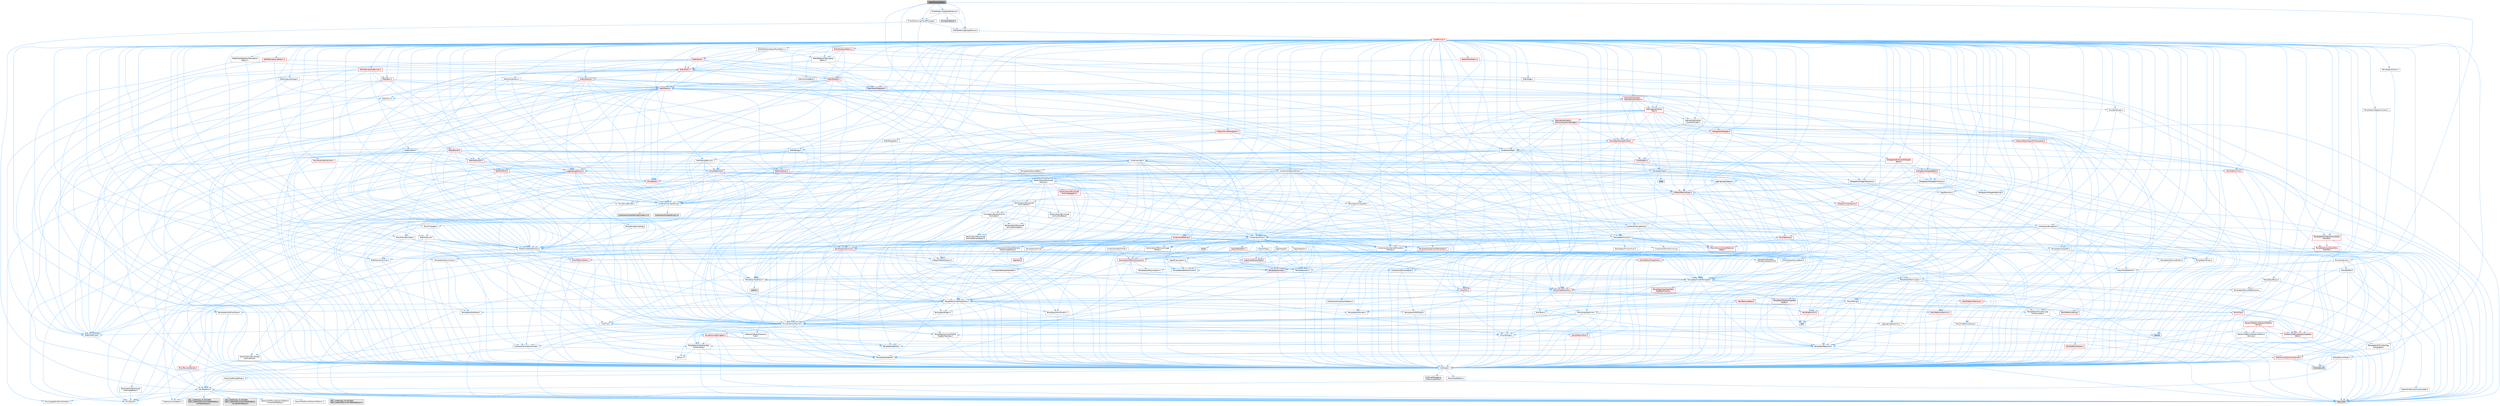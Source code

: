 digraph "InputProtocolMap.h"
{
 // INTERACTIVE_SVG=YES
 // LATEX_PDF_SIZE
  bgcolor="transparent";
  edge [fontname=Helvetica,fontsize=10,labelfontname=Helvetica,labelfontsize=10];
  node [fontname=Helvetica,fontsize=10,shape=box,height=0.2,width=0.4];
  Node1 [id="Node000001",label="InputProtocolMap.h",height=0.2,width=0.4,color="gray40", fillcolor="grey60", style="filled", fontcolor="black",tooltip=" "];
  Node1 -> Node2 [id="edge1_Node000001_Node000002",color="steelblue1",style="solid",tooltip=" "];
  Node2 [id="Node000002",label="Containers/Map.h",height=0.2,width=0.4,color="grey40", fillcolor="white", style="filled",URL="$df/d79/Map_8h.html",tooltip=" "];
  Node2 -> Node3 [id="edge2_Node000002_Node000003",color="steelblue1",style="solid",tooltip=" "];
  Node3 [id="Node000003",label="CoreTypes.h",height=0.2,width=0.4,color="grey40", fillcolor="white", style="filled",URL="$dc/dec/CoreTypes_8h.html",tooltip=" "];
  Node3 -> Node4 [id="edge3_Node000003_Node000004",color="steelblue1",style="solid",tooltip=" "];
  Node4 [id="Node000004",label="HAL/Platform.h",height=0.2,width=0.4,color="grey40", fillcolor="white", style="filled",URL="$d9/dd0/Platform_8h.html",tooltip=" "];
  Node4 -> Node5 [id="edge4_Node000004_Node000005",color="steelblue1",style="solid",tooltip=" "];
  Node5 [id="Node000005",label="Misc/Build.h",height=0.2,width=0.4,color="grey40", fillcolor="white", style="filled",URL="$d3/dbb/Build_8h.html",tooltip=" "];
  Node4 -> Node6 [id="edge5_Node000004_Node000006",color="steelblue1",style="solid",tooltip=" "];
  Node6 [id="Node000006",label="Misc/LargeWorldCoordinates.h",height=0.2,width=0.4,color="grey40", fillcolor="white", style="filled",URL="$d2/dcb/LargeWorldCoordinates_8h.html",tooltip=" "];
  Node4 -> Node7 [id="edge6_Node000004_Node000007",color="steelblue1",style="solid",tooltip=" "];
  Node7 [id="Node000007",label="type_traits",height=0.2,width=0.4,color="grey60", fillcolor="#E0E0E0", style="filled",tooltip=" "];
  Node4 -> Node8 [id="edge7_Node000004_Node000008",color="steelblue1",style="solid",tooltip=" "];
  Node8 [id="Node000008",label="PreprocessorHelpers.h",height=0.2,width=0.4,color="grey40", fillcolor="white", style="filled",URL="$db/ddb/PreprocessorHelpers_8h.html",tooltip=" "];
  Node4 -> Node9 [id="edge8_Node000004_Node000009",color="steelblue1",style="solid",tooltip=" "];
  Node9 [id="Node000009",label="UBT_COMPILED_PLATFORM\l/UBT_COMPILED_PLATFORMPlatform\lCompilerPreSetup.h",height=0.2,width=0.4,color="grey60", fillcolor="#E0E0E0", style="filled",tooltip=" "];
  Node4 -> Node10 [id="edge9_Node000004_Node000010",color="steelblue1",style="solid",tooltip=" "];
  Node10 [id="Node000010",label="GenericPlatform/GenericPlatform\lCompilerPreSetup.h",height=0.2,width=0.4,color="grey40", fillcolor="white", style="filled",URL="$d9/dc8/GenericPlatformCompilerPreSetup_8h.html",tooltip=" "];
  Node4 -> Node11 [id="edge10_Node000004_Node000011",color="steelblue1",style="solid",tooltip=" "];
  Node11 [id="Node000011",label="GenericPlatform/GenericPlatform.h",height=0.2,width=0.4,color="grey40", fillcolor="white", style="filled",URL="$d6/d84/GenericPlatform_8h.html",tooltip=" "];
  Node4 -> Node12 [id="edge11_Node000004_Node000012",color="steelblue1",style="solid",tooltip=" "];
  Node12 [id="Node000012",label="UBT_COMPILED_PLATFORM\l/UBT_COMPILED_PLATFORMPlatform.h",height=0.2,width=0.4,color="grey60", fillcolor="#E0E0E0", style="filled",tooltip=" "];
  Node4 -> Node13 [id="edge12_Node000004_Node000013",color="steelblue1",style="solid",tooltip=" "];
  Node13 [id="Node000013",label="UBT_COMPILED_PLATFORM\l/UBT_COMPILED_PLATFORMPlatform\lCompilerSetup.h",height=0.2,width=0.4,color="grey60", fillcolor="#E0E0E0", style="filled",tooltip=" "];
  Node3 -> Node14 [id="edge13_Node000003_Node000014",color="steelblue1",style="solid",tooltip=" "];
  Node14 [id="Node000014",label="ProfilingDebugging\l/UMemoryDefines.h",height=0.2,width=0.4,color="grey40", fillcolor="white", style="filled",URL="$d2/da2/UMemoryDefines_8h.html",tooltip=" "];
  Node3 -> Node15 [id="edge14_Node000003_Node000015",color="steelblue1",style="solid",tooltip=" "];
  Node15 [id="Node000015",label="Misc/CoreMiscDefines.h",height=0.2,width=0.4,color="grey40", fillcolor="white", style="filled",URL="$da/d38/CoreMiscDefines_8h.html",tooltip=" "];
  Node15 -> Node4 [id="edge15_Node000015_Node000004",color="steelblue1",style="solid",tooltip=" "];
  Node15 -> Node8 [id="edge16_Node000015_Node000008",color="steelblue1",style="solid",tooltip=" "];
  Node3 -> Node16 [id="edge17_Node000003_Node000016",color="steelblue1",style="solid",tooltip=" "];
  Node16 [id="Node000016",label="Misc/CoreDefines.h",height=0.2,width=0.4,color="grey40", fillcolor="white", style="filled",URL="$d3/dd2/CoreDefines_8h.html",tooltip=" "];
  Node2 -> Node17 [id="edge18_Node000002_Node000017",color="steelblue1",style="solid",tooltip=" "];
  Node17 [id="Node000017",label="Algo/Reverse.h",height=0.2,width=0.4,color="grey40", fillcolor="white", style="filled",URL="$d5/d93/Reverse_8h.html",tooltip=" "];
  Node17 -> Node3 [id="edge19_Node000017_Node000003",color="steelblue1",style="solid",tooltip=" "];
  Node17 -> Node18 [id="edge20_Node000017_Node000018",color="steelblue1",style="solid",tooltip=" "];
  Node18 [id="Node000018",label="Templates/UnrealTemplate.h",height=0.2,width=0.4,color="grey40", fillcolor="white", style="filled",URL="$d4/d24/UnrealTemplate_8h.html",tooltip=" "];
  Node18 -> Node3 [id="edge21_Node000018_Node000003",color="steelblue1",style="solid",tooltip=" "];
  Node18 -> Node19 [id="edge22_Node000018_Node000019",color="steelblue1",style="solid",tooltip=" "];
  Node19 [id="Node000019",label="Templates/IsPointer.h",height=0.2,width=0.4,color="grey40", fillcolor="white", style="filled",URL="$d7/d05/IsPointer_8h.html",tooltip=" "];
  Node19 -> Node3 [id="edge23_Node000019_Node000003",color="steelblue1",style="solid",tooltip=" "];
  Node18 -> Node20 [id="edge24_Node000018_Node000020",color="steelblue1",style="solid",tooltip=" "];
  Node20 [id="Node000020",label="HAL/UnrealMemory.h",height=0.2,width=0.4,color="red", fillcolor="#FFF0F0", style="filled",URL="$d9/d96/UnrealMemory_8h.html",tooltip=" "];
  Node20 -> Node3 [id="edge25_Node000020_Node000003",color="steelblue1",style="solid",tooltip=" "];
  Node20 -> Node33 [id="edge26_Node000020_Node000033",color="steelblue1",style="solid",tooltip=" "];
  Node33 [id="Node000033",label="HAL/MemoryBase.h",height=0.2,width=0.4,color="red", fillcolor="#FFF0F0", style="filled",URL="$d6/d9f/MemoryBase_8h.html",tooltip=" "];
  Node33 -> Node3 [id="edge27_Node000033_Node000003",color="steelblue1",style="solid",tooltip=" "];
  Node33 -> Node34 [id="edge28_Node000033_Node000034",color="steelblue1",style="solid",tooltip=" "];
  Node34 [id="Node000034",label="HAL/PlatformAtomics.h",height=0.2,width=0.4,color="red", fillcolor="#FFF0F0", style="filled",URL="$d3/d36/PlatformAtomics_8h.html",tooltip=" "];
  Node34 -> Node3 [id="edge29_Node000034_Node000003",color="steelblue1",style="solid",tooltip=" "];
  Node33 -> Node37 [id="edge30_Node000033_Node000037",color="steelblue1",style="solid",tooltip=" "];
  Node37 [id="Node000037",label="HAL/PlatformCrt.h",height=0.2,width=0.4,color="red", fillcolor="#FFF0F0", style="filled",URL="$d8/d75/PlatformCrt_8h.html",tooltip=" "];
  Node37 -> Node38 [id="edge31_Node000037_Node000038",color="steelblue1",style="solid",tooltip=" "];
  Node38 [id="Node000038",label="new",height=0.2,width=0.4,color="grey60", fillcolor="#E0E0E0", style="filled",tooltip=" "];
  Node33 -> Node45 [id="edge32_Node000033_Node000045",color="steelblue1",style="solid",tooltip=" "];
  Node45 [id="Node000045",label="Misc/Exec.h",height=0.2,width=0.4,color="grey40", fillcolor="white", style="filled",URL="$de/ddb/Exec_8h.html",tooltip=" "];
  Node45 -> Node3 [id="edge33_Node000045_Node000003",color="steelblue1",style="solid",tooltip=" "];
  Node45 -> Node46 [id="edge34_Node000045_Node000046",color="steelblue1",style="solid",tooltip=" "];
  Node46 [id="Node000046",label="Misc/AssertionMacros.h",height=0.2,width=0.4,color="grey40", fillcolor="white", style="filled",URL="$d0/dfa/AssertionMacros_8h.html",tooltip=" "];
  Node46 -> Node3 [id="edge35_Node000046_Node000003",color="steelblue1",style="solid",tooltip=" "];
  Node46 -> Node4 [id="edge36_Node000046_Node000004",color="steelblue1",style="solid",tooltip=" "];
  Node46 -> Node47 [id="edge37_Node000046_Node000047",color="steelblue1",style="solid",tooltip=" "];
  Node47 [id="Node000047",label="HAL/PlatformMisc.h",height=0.2,width=0.4,color="red", fillcolor="#FFF0F0", style="filled",URL="$d0/df5/PlatformMisc_8h.html",tooltip=" "];
  Node47 -> Node3 [id="edge38_Node000047_Node000003",color="steelblue1",style="solid",tooltip=" "];
  Node46 -> Node8 [id="edge39_Node000046_Node000008",color="steelblue1",style="solid",tooltip=" "];
  Node46 -> Node63 [id="edge40_Node000046_Node000063",color="steelblue1",style="solid",tooltip=" "];
  Node63 [id="Node000063",label="Templates/EnableIf.h",height=0.2,width=0.4,color="grey40", fillcolor="white", style="filled",URL="$d7/d60/EnableIf_8h.html",tooltip=" "];
  Node63 -> Node3 [id="edge41_Node000063_Node000003",color="steelblue1",style="solid",tooltip=" "];
  Node46 -> Node64 [id="edge42_Node000046_Node000064",color="steelblue1",style="solid",tooltip=" "];
  Node64 [id="Node000064",label="Templates/IsArrayOrRefOf\lTypeByPredicate.h",height=0.2,width=0.4,color="grey40", fillcolor="white", style="filled",URL="$d6/da1/IsArrayOrRefOfTypeByPredicate_8h.html",tooltip=" "];
  Node64 -> Node3 [id="edge43_Node000064_Node000003",color="steelblue1",style="solid",tooltip=" "];
  Node46 -> Node65 [id="edge44_Node000046_Node000065",color="steelblue1",style="solid",tooltip=" "];
  Node65 [id="Node000065",label="Templates/IsValidVariadic\lFunctionArg.h",height=0.2,width=0.4,color="grey40", fillcolor="white", style="filled",URL="$d0/dc8/IsValidVariadicFunctionArg_8h.html",tooltip=" "];
  Node65 -> Node3 [id="edge45_Node000065_Node000003",color="steelblue1",style="solid",tooltip=" "];
  Node65 -> Node66 [id="edge46_Node000065_Node000066",color="steelblue1",style="solid",tooltip=" "];
  Node66 [id="Node000066",label="IsEnum.h",height=0.2,width=0.4,color="grey40", fillcolor="white", style="filled",URL="$d4/de5/IsEnum_8h.html",tooltip=" "];
  Node65 -> Node7 [id="edge47_Node000065_Node000007",color="steelblue1",style="solid",tooltip=" "];
  Node46 -> Node67 [id="edge48_Node000046_Node000067",color="steelblue1",style="solid",tooltip=" "];
  Node67 [id="Node000067",label="Traits/IsCharEncodingCompatible\lWith.h",height=0.2,width=0.4,color="red", fillcolor="#FFF0F0", style="filled",URL="$df/dd1/IsCharEncodingCompatibleWith_8h.html",tooltip=" "];
  Node67 -> Node7 [id="edge49_Node000067_Node000007",color="steelblue1",style="solid",tooltip=" "];
  Node46 -> Node69 [id="edge50_Node000046_Node000069",color="steelblue1",style="solid",tooltip=" "];
  Node69 [id="Node000069",label="Misc/VarArgs.h",height=0.2,width=0.4,color="grey40", fillcolor="white", style="filled",URL="$d5/d6f/VarArgs_8h.html",tooltip=" "];
  Node69 -> Node3 [id="edge51_Node000069_Node000003",color="steelblue1",style="solid",tooltip=" "];
  Node46 -> Node70 [id="edge52_Node000046_Node000070",color="steelblue1",style="solid",tooltip=" "];
  Node70 [id="Node000070",label="String/FormatStringSan.h",height=0.2,width=0.4,color="red", fillcolor="#FFF0F0", style="filled",URL="$d3/d8b/FormatStringSan_8h.html",tooltip=" "];
  Node70 -> Node7 [id="edge53_Node000070_Node000007",color="steelblue1",style="solid",tooltip=" "];
  Node70 -> Node3 [id="edge54_Node000070_Node000003",color="steelblue1",style="solid",tooltip=" "];
  Node70 -> Node71 [id="edge55_Node000070_Node000071",color="steelblue1",style="solid",tooltip=" "];
  Node71 [id="Node000071",label="Templates/Requires.h",height=0.2,width=0.4,color="grey40", fillcolor="white", style="filled",URL="$dc/d96/Requires_8h.html",tooltip=" "];
  Node71 -> Node63 [id="edge56_Node000071_Node000063",color="steelblue1",style="solid",tooltip=" "];
  Node71 -> Node7 [id="edge57_Node000071_Node000007",color="steelblue1",style="solid",tooltip=" "];
  Node70 -> Node72 [id="edge58_Node000070_Node000072",color="steelblue1",style="solid",tooltip=" "];
  Node72 [id="Node000072",label="Templates/Identity.h",height=0.2,width=0.4,color="grey40", fillcolor="white", style="filled",URL="$d0/dd5/Identity_8h.html",tooltip=" "];
  Node70 -> Node65 [id="edge59_Node000070_Node000065",color="steelblue1",style="solid",tooltip=" "];
  Node70 -> Node23 [id="edge60_Node000070_Node000023",color="steelblue1",style="solid",tooltip=" "];
  Node23 [id="Node000023",label="Containers/ContainersFwd.h",height=0.2,width=0.4,color="grey40", fillcolor="white", style="filled",URL="$d4/d0a/ContainersFwd_8h.html",tooltip=" "];
  Node23 -> Node4 [id="edge61_Node000023_Node000004",color="steelblue1",style="solid",tooltip=" "];
  Node23 -> Node3 [id="edge62_Node000023_Node000003",color="steelblue1",style="solid",tooltip=" "];
  Node23 -> Node24 [id="edge63_Node000023_Node000024",color="steelblue1",style="solid",tooltip=" "];
  Node24 [id="Node000024",label="Traits/IsContiguousContainer.h",height=0.2,width=0.4,color="red", fillcolor="#FFF0F0", style="filled",URL="$d5/d3c/IsContiguousContainer_8h.html",tooltip=" "];
  Node24 -> Node3 [id="edge64_Node000024_Node000003",color="steelblue1",style="solid",tooltip=" "];
  Node24 -> Node26 [id="edge65_Node000024_Node000026",color="steelblue1",style="solid",tooltip=" "];
  Node26 [id="Node000026",label="initializer_list",height=0.2,width=0.4,color="grey60", fillcolor="#E0E0E0", style="filled",tooltip=" "];
  Node46 -> Node76 [id="edge66_Node000046_Node000076",color="steelblue1",style="solid",tooltip=" "];
  Node76 [id="Node000076",label="atomic",height=0.2,width=0.4,color="grey60", fillcolor="#E0E0E0", style="filled",tooltip=" "];
  Node33 -> Node77 [id="edge67_Node000033_Node000077",color="steelblue1",style="solid",tooltip=" "];
  Node77 [id="Node000077",label="Misc/OutputDevice.h",height=0.2,width=0.4,color="grey40", fillcolor="white", style="filled",URL="$d7/d32/OutputDevice_8h.html",tooltip=" "];
  Node77 -> Node22 [id="edge68_Node000077_Node000022",color="steelblue1",style="solid",tooltip=" "];
  Node22 [id="Node000022",label="CoreFwd.h",height=0.2,width=0.4,color="grey40", fillcolor="white", style="filled",URL="$d1/d1e/CoreFwd_8h.html",tooltip=" "];
  Node22 -> Node3 [id="edge69_Node000022_Node000003",color="steelblue1",style="solid",tooltip=" "];
  Node22 -> Node23 [id="edge70_Node000022_Node000023",color="steelblue1",style="solid",tooltip=" "];
  Node22 -> Node27 [id="edge71_Node000022_Node000027",color="steelblue1",style="solid",tooltip=" "];
  Node27 [id="Node000027",label="Math/MathFwd.h",height=0.2,width=0.4,color="grey40", fillcolor="white", style="filled",URL="$d2/d10/MathFwd_8h.html",tooltip=" "];
  Node27 -> Node4 [id="edge72_Node000027_Node000004",color="steelblue1",style="solid",tooltip=" "];
  Node22 -> Node28 [id="edge73_Node000022_Node000028",color="steelblue1",style="solid",tooltip=" "];
  Node28 [id="Node000028",label="UObject/UObjectHierarchy\lFwd.h",height=0.2,width=0.4,color="grey40", fillcolor="white", style="filled",URL="$d3/d13/UObjectHierarchyFwd_8h.html",tooltip=" "];
  Node77 -> Node3 [id="edge74_Node000077_Node000003",color="steelblue1",style="solid",tooltip=" "];
  Node77 -> Node78 [id="edge75_Node000077_Node000078",color="steelblue1",style="solid",tooltip=" "];
  Node78 [id="Node000078",label="Logging/LogVerbosity.h",height=0.2,width=0.4,color="grey40", fillcolor="white", style="filled",URL="$d2/d8f/LogVerbosity_8h.html",tooltip=" "];
  Node78 -> Node3 [id="edge76_Node000078_Node000003",color="steelblue1",style="solid",tooltip=" "];
  Node77 -> Node69 [id="edge77_Node000077_Node000069",color="steelblue1",style="solid",tooltip=" "];
  Node77 -> Node64 [id="edge78_Node000077_Node000064",color="steelblue1",style="solid",tooltip=" "];
  Node77 -> Node65 [id="edge79_Node000077_Node000065",color="steelblue1",style="solid",tooltip=" "];
  Node77 -> Node67 [id="edge80_Node000077_Node000067",color="steelblue1",style="solid",tooltip=" "];
  Node20 -> Node88 [id="edge81_Node000020_Node000088",color="steelblue1",style="solid",tooltip=" "];
  Node88 [id="Node000088",label="HAL/PlatformMemory.h",height=0.2,width=0.4,color="red", fillcolor="#FFF0F0", style="filled",URL="$de/d68/PlatformMemory_8h.html",tooltip=" "];
  Node88 -> Node3 [id="edge82_Node000088_Node000003",color="steelblue1",style="solid",tooltip=" "];
  Node20 -> Node19 [id="edge83_Node000020_Node000019",color="steelblue1",style="solid",tooltip=" "];
  Node18 -> Node91 [id="edge84_Node000018_Node000091",color="steelblue1",style="solid",tooltip=" "];
  Node91 [id="Node000091",label="Templates/CopyQualifiers\lAndRefsFromTo.h",height=0.2,width=0.4,color="red", fillcolor="#FFF0F0", style="filled",URL="$d3/db3/CopyQualifiersAndRefsFromTo_8h.html",tooltip=" "];
  Node18 -> Node93 [id="edge85_Node000018_Node000093",color="steelblue1",style="solid",tooltip=" "];
  Node93 [id="Node000093",label="Templates/UnrealTypeTraits.h",height=0.2,width=0.4,color="grey40", fillcolor="white", style="filled",URL="$d2/d2d/UnrealTypeTraits_8h.html",tooltip=" "];
  Node93 -> Node3 [id="edge86_Node000093_Node000003",color="steelblue1",style="solid",tooltip=" "];
  Node93 -> Node19 [id="edge87_Node000093_Node000019",color="steelblue1",style="solid",tooltip=" "];
  Node93 -> Node46 [id="edge88_Node000093_Node000046",color="steelblue1",style="solid",tooltip=" "];
  Node93 -> Node84 [id="edge89_Node000093_Node000084",color="steelblue1",style="solid",tooltip=" "];
  Node84 [id="Node000084",label="Templates/AndOrNot.h",height=0.2,width=0.4,color="grey40", fillcolor="white", style="filled",URL="$db/d0a/AndOrNot_8h.html",tooltip=" "];
  Node84 -> Node3 [id="edge90_Node000084_Node000003",color="steelblue1",style="solid",tooltip=" "];
  Node93 -> Node63 [id="edge91_Node000093_Node000063",color="steelblue1",style="solid",tooltip=" "];
  Node93 -> Node94 [id="edge92_Node000093_Node000094",color="steelblue1",style="solid",tooltip=" "];
  Node94 [id="Node000094",label="Templates/IsArithmetic.h",height=0.2,width=0.4,color="grey40", fillcolor="white", style="filled",URL="$d2/d5d/IsArithmetic_8h.html",tooltip=" "];
  Node94 -> Node3 [id="edge93_Node000094_Node000003",color="steelblue1",style="solid",tooltip=" "];
  Node93 -> Node66 [id="edge94_Node000093_Node000066",color="steelblue1",style="solid",tooltip=" "];
  Node93 -> Node95 [id="edge95_Node000093_Node000095",color="steelblue1",style="solid",tooltip=" "];
  Node95 [id="Node000095",label="Templates/Models.h",height=0.2,width=0.4,color="grey40", fillcolor="white", style="filled",URL="$d3/d0c/Models_8h.html",tooltip=" "];
  Node95 -> Node72 [id="edge96_Node000095_Node000072",color="steelblue1",style="solid",tooltip=" "];
  Node93 -> Node96 [id="edge97_Node000093_Node000096",color="steelblue1",style="solid",tooltip=" "];
  Node96 [id="Node000096",label="Templates/IsPODType.h",height=0.2,width=0.4,color="grey40", fillcolor="white", style="filled",URL="$d7/db1/IsPODType_8h.html",tooltip=" "];
  Node96 -> Node3 [id="edge98_Node000096_Node000003",color="steelblue1",style="solid",tooltip=" "];
  Node93 -> Node97 [id="edge99_Node000093_Node000097",color="steelblue1",style="solid",tooltip=" "];
  Node97 [id="Node000097",label="Templates/IsUECoreType.h",height=0.2,width=0.4,color="grey40", fillcolor="white", style="filled",URL="$d1/db8/IsUECoreType_8h.html",tooltip=" "];
  Node97 -> Node3 [id="edge100_Node000097_Node000003",color="steelblue1",style="solid",tooltip=" "];
  Node97 -> Node7 [id="edge101_Node000097_Node000007",color="steelblue1",style="solid",tooltip=" "];
  Node93 -> Node85 [id="edge102_Node000093_Node000085",color="steelblue1",style="solid",tooltip=" "];
  Node85 [id="Node000085",label="Templates/IsTriviallyCopy\lConstructible.h",height=0.2,width=0.4,color="grey40", fillcolor="white", style="filled",URL="$d3/d78/IsTriviallyCopyConstructible_8h.html",tooltip=" "];
  Node85 -> Node3 [id="edge103_Node000085_Node000003",color="steelblue1",style="solid",tooltip=" "];
  Node85 -> Node7 [id="edge104_Node000085_Node000007",color="steelblue1",style="solid",tooltip=" "];
  Node18 -> Node98 [id="edge105_Node000018_Node000098",color="steelblue1",style="solid",tooltip=" "];
  Node98 [id="Node000098",label="Templates/RemoveReference.h",height=0.2,width=0.4,color="grey40", fillcolor="white", style="filled",URL="$da/dbe/RemoveReference_8h.html",tooltip=" "];
  Node98 -> Node3 [id="edge106_Node000098_Node000003",color="steelblue1",style="solid",tooltip=" "];
  Node18 -> Node71 [id="edge107_Node000018_Node000071",color="steelblue1",style="solid",tooltip=" "];
  Node18 -> Node99 [id="edge108_Node000018_Node000099",color="steelblue1",style="solid",tooltip=" "];
  Node99 [id="Node000099",label="Templates/TypeCompatible\lBytes.h",height=0.2,width=0.4,color="red", fillcolor="#FFF0F0", style="filled",URL="$df/d0a/TypeCompatibleBytes_8h.html",tooltip=" "];
  Node99 -> Node3 [id="edge109_Node000099_Node000003",color="steelblue1",style="solid",tooltip=" "];
  Node99 -> Node38 [id="edge110_Node000099_Node000038",color="steelblue1",style="solid",tooltip=" "];
  Node99 -> Node7 [id="edge111_Node000099_Node000007",color="steelblue1",style="solid",tooltip=" "];
  Node18 -> Node72 [id="edge112_Node000018_Node000072",color="steelblue1",style="solid",tooltip=" "];
  Node18 -> Node24 [id="edge113_Node000018_Node000024",color="steelblue1",style="solid",tooltip=" "];
  Node18 -> Node100 [id="edge114_Node000018_Node000100",color="steelblue1",style="solid",tooltip=" "];
  Node100 [id="Node000100",label="Traits/UseBitwiseSwap.h",height=0.2,width=0.4,color="grey40", fillcolor="white", style="filled",URL="$db/df3/UseBitwiseSwap_8h.html",tooltip=" "];
  Node100 -> Node3 [id="edge115_Node000100_Node000003",color="steelblue1",style="solid",tooltip=" "];
  Node100 -> Node7 [id="edge116_Node000100_Node000007",color="steelblue1",style="solid",tooltip=" "];
  Node18 -> Node7 [id="edge117_Node000018_Node000007",color="steelblue1",style="solid",tooltip=" "];
  Node2 -> Node101 [id="edge118_Node000002_Node000101",color="steelblue1",style="solid",tooltip=" "];
  Node101 [id="Node000101",label="Containers/ContainerElement\lTypeCompatibility.h",height=0.2,width=0.4,color="grey40", fillcolor="white", style="filled",URL="$df/ddf/ContainerElementTypeCompatibility_8h.html",tooltip=" "];
  Node101 -> Node3 [id="edge119_Node000101_Node000003",color="steelblue1",style="solid",tooltip=" "];
  Node101 -> Node93 [id="edge120_Node000101_Node000093",color="steelblue1",style="solid",tooltip=" "];
  Node2 -> Node102 [id="edge121_Node000002_Node000102",color="steelblue1",style="solid",tooltip=" "];
  Node102 [id="Node000102",label="Containers/Set.h",height=0.2,width=0.4,color="grey40", fillcolor="white", style="filled",URL="$d4/d45/Set_8h.html",tooltip=" "];
  Node102 -> Node103 [id="edge122_Node000102_Node000103",color="steelblue1",style="solid",tooltip=" "];
  Node103 [id="Node000103",label="Containers/ContainerAllocation\lPolicies.h",height=0.2,width=0.4,color="grey40", fillcolor="white", style="filled",URL="$d7/dff/ContainerAllocationPolicies_8h.html",tooltip=" "];
  Node103 -> Node3 [id="edge123_Node000103_Node000003",color="steelblue1",style="solid",tooltip=" "];
  Node103 -> Node104 [id="edge124_Node000103_Node000104",color="steelblue1",style="solid",tooltip=" "];
  Node104 [id="Node000104",label="Containers/ContainerHelpers.h",height=0.2,width=0.4,color="grey40", fillcolor="white", style="filled",URL="$d7/d33/ContainerHelpers_8h.html",tooltip=" "];
  Node104 -> Node3 [id="edge125_Node000104_Node000003",color="steelblue1",style="solid",tooltip=" "];
  Node103 -> Node103 [id="edge126_Node000103_Node000103",color="steelblue1",style="solid",tooltip=" "];
  Node103 -> Node105 [id="edge127_Node000103_Node000105",color="steelblue1",style="solid",tooltip=" "];
  Node105 [id="Node000105",label="HAL/PlatformMath.h",height=0.2,width=0.4,color="red", fillcolor="#FFF0F0", style="filled",URL="$dc/d53/PlatformMath_8h.html",tooltip=" "];
  Node105 -> Node3 [id="edge128_Node000105_Node000003",color="steelblue1",style="solid",tooltip=" "];
  Node103 -> Node20 [id="edge129_Node000103_Node000020",color="steelblue1",style="solid",tooltip=" "];
  Node103 -> Node52 [id="edge130_Node000103_Node000052",color="steelblue1",style="solid",tooltip=" "];
  Node52 [id="Node000052",label="Math/NumericLimits.h",height=0.2,width=0.4,color="grey40", fillcolor="white", style="filled",URL="$df/d1b/NumericLimits_8h.html",tooltip=" "];
  Node52 -> Node3 [id="edge131_Node000052_Node000003",color="steelblue1",style="solid",tooltip=" "];
  Node103 -> Node46 [id="edge132_Node000103_Node000046",color="steelblue1",style="solid",tooltip=" "];
  Node103 -> Node113 [id="edge133_Node000103_Node000113",color="steelblue1",style="solid",tooltip=" "];
  Node113 [id="Node000113",label="Templates/IsPolymorphic.h",height=0.2,width=0.4,color="grey40", fillcolor="white", style="filled",URL="$dc/d20/IsPolymorphic_8h.html",tooltip=" "];
  Node103 -> Node114 [id="edge134_Node000103_Node000114",color="steelblue1",style="solid",tooltip=" "];
  Node114 [id="Node000114",label="Templates/MemoryOps.h",height=0.2,width=0.4,color="grey40", fillcolor="white", style="filled",URL="$db/dea/MemoryOps_8h.html",tooltip=" "];
  Node114 -> Node3 [id="edge135_Node000114_Node000003",color="steelblue1",style="solid",tooltip=" "];
  Node114 -> Node20 [id="edge136_Node000114_Node000020",color="steelblue1",style="solid",tooltip=" "];
  Node114 -> Node86 [id="edge137_Node000114_Node000086",color="steelblue1",style="solid",tooltip=" "];
  Node86 [id="Node000086",label="Templates/IsTriviallyCopy\lAssignable.h",height=0.2,width=0.4,color="grey40", fillcolor="white", style="filled",URL="$d2/df2/IsTriviallyCopyAssignable_8h.html",tooltip=" "];
  Node86 -> Node3 [id="edge138_Node000086_Node000003",color="steelblue1",style="solid",tooltip=" "];
  Node86 -> Node7 [id="edge139_Node000086_Node000007",color="steelblue1",style="solid",tooltip=" "];
  Node114 -> Node85 [id="edge140_Node000114_Node000085",color="steelblue1",style="solid",tooltip=" "];
  Node114 -> Node71 [id="edge141_Node000114_Node000071",color="steelblue1",style="solid",tooltip=" "];
  Node114 -> Node93 [id="edge142_Node000114_Node000093",color="steelblue1",style="solid",tooltip=" "];
  Node114 -> Node100 [id="edge143_Node000114_Node000100",color="steelblue1",style="solid",tooltip=" "];
  Node114 -> Node38 [id="edge144_Node000114_Node000038",color="steelblue1",style="solid",tooltip=" "];
  Node114 -> Node7 [id="edge145_Node000114_Node000007",color="steelblue1",style="solid",tooltip=" "];
  Node103 -> Node99 [id="edge146_Node000103_Node000099",color="steelblue1",style="solid",tooltip=" "];
  Node103 -> Node7 [id="edge147_Node000103_Node000007",color="steelblue1",style="solid",tooltip=" "];
  Node102 -> Node101 [id="edge148_Node000102_Node000101",color="steelblue1",style="solid",tooltip=" "];
  Node102 -> Node115 [id="edge149_Node000102_Node000115",color="steelblue1",style="solid",tooltip=" "];
  Node115 [id="Node000115",label="Containers/SetUtilities.h",height=0.2,width=0.4,color="grey40", fillcolor="white", style="filled",URL="$dc/de5/SetUtilities_8h.html",tooltip=" "];
  Node115 -> Node3 [id="edge150_Node000115_Node000003",color="steelblue1",style="solid",tooltip=" "];
  Node115 -> Node116 [id="edge151_Node000115_Node000116",color="steelblue1",style="solid",tooltip=" "];
  Node116 [id="Node000116",label="Serialization/MemoryLayout.h",height=0.2,width=0.4,color="red", fillcolor="#FFF0F0", style="filled",URL="$d7/d66/MemoryLayout_8h.html",tooltip=" "];
  Node116 -> Node119 [id="edge152_Node000116_Node000119",color="steelblue1",style="solid",tooltip=" "];
  Node119 [id="Node000119",label="Containers/EnumAsByte.h",height=0.2,width=0.4,color="grey40", fillcolor="white", style="filled",URL="$d6/d9a/EnumAsByte_8h.html",tooltip=" "];
  Node119 -> Node3 [id="edge153_Node000119_Node000003",color="steelblue1",style="solid",tooltip=" "];
  Node119 -> Node96 [id="edge154_Node000119_Node000096",color="steelblue1",style="solid",tooltip=" "];
  Node119 -> Node120 [id="edge155_Node000119_Node000120",color="steelblue1",style="solid",tooltip=" "];
  Node120 [id="Node000120",label="Templates/TypeHash.h",height=0.2,width=0.4,color="grey40", fillcolor="white", style="filled",URL="$d1/d62/TypeHash_8h.html",tooltip=" "];
  Node120 -> Node3 [id="edge156_Node000120_Node000003",color="steelblue1",style="solid",tooltip=" "];
  Node120 -> Node71 [id="edge157_Node000120_Node000071",color="steelblue1",style="solid",tooltip=" "];
  Node120 -> Node121 [id="edge158_Node000120_Node000121",color="steelblue1",style="solid",tooltip=" "];
  Node121 [id="Node000121",label="Misc/Crc.h",height=0.2,width=0.4,color="red", fillcolor="#FFF0F0", style="filled",URL="$d4/dd2/Crc_8h.html",tooltip=" "];
  Node121 -> Node3 [id="edge159_Node000121_Node000003",color="steelblue1",style="solid",tooltip=" "];
  Node121 -> Node29 [id="edge160_Node000121_Node000029",color="steelblue1",style="solid",tooltip=" "];
  Node29 [id="Node000029",label="HAL/PlatformString.h",height=0.2,width=0.4,color="red", fillcolor="#FFF0F0", style="filled",URL="$db/db5/PlatformString_8h.html",tooltip=" "];
  Node29 -> Node3 [id="edge161_Node000029_Node000003",color="steelblue1",style="solid",tooltip=" "];
  Node121 -> Node46 [id="edge162_Node000121_Node000046",color="steelblue1",style="solid",tooltip=" "];
  Node121 -> Node122 [id="edge163_Node000121_Node000122",color="steelblue1",style="solid",tooltip=" "];
  Node122 [id="Node000122",label="Misc/CString.h",height=0.2,width=0.4,color="grey40", fillcolor="white", style="filled",URL="$d2/d49/CString_8h.html",tooltip=" "];
  Node122 -> Node3 [id="edge164_Node000122_Node000003",color="steelblue1",style="solid",tooltip=" "];
  Node122 -> Node37 [id="edge165_Node000122_Node000037",color="steelblue1",style="solid",tooltip=" "];
  Node122 -> Node29 [id="edge166_Node000122_Node000029",color="steelblue1",style="solid",tooltip=" "];
  Node122 -> Node46 [id="edge167_Node000122_Node000046",color="steelblue1",style="solid",tooltip=" "];
  Node122 -> Node123 [id="edge168_Node000122_Node000123",color="steelblue1",style="solid",tooltip=" "];
  Node123 [id="Node000123",label="Misc/Char.h",height=0.2,width=0.4,color="red", fillcolor="#FFF0F0", style="filled",URL="$d0/d58/Char_8h.html",tooltip=" "];
  Node123 -> Node3 [id="edge169_Node000123_Node000003",color="steelblue1",style="solid",tooltip=" "];
  Node123 -> Node7 [id="edge170_Node000123_Node000007",color="steelblue1",style="solid",tooltip=" "];
  Node122 -> Node69 [id="edge171_Node000122_Node000069",color="steelblue1",style="solid",tooltip=" "];
  Node122 -> Node64 [id="edge172_Node000122_Node000064",color="steelblue1",style="solid",tooltip=" "];
  Node122 -> Node65 [id="edge173_Node000122_Node000065",color="steelblue1",style="solid",tooltip=" "];
  Node122 -> Node67 [id="edge174_Node000122_Node000067",color="steelblue1",style="solid",tooltip=" "];
  Node121 -> Node123 [id="edge175_Node000121_Node000123",color="steelblue1",style="solid",tooltip=" "];
  Node121 -> Node93 [id="edge176_Node000121_Node000093",color="steelblue1",style="solid",tooltip=" "];
  Node120 -> Node126 [id="edge177_Node000120_Node000126",color="steelblue1",style="solid",tooltip=" "];
  Node126 [id="Node000126",label="stdint.h",height=0.2,width=0.4,color="grey60", fillcolor="#E0E0E0", style="filled",tooltip=" "];
  Node120 -> Node7 [id="edge178_Node000120_Node000007",color="steelblue1",style="solid",tooltip=" "];
  Node116 -> Node20 [id="edge179_Node000116_Node000020",color="steelblue1",style="solid",tooltip=" "];
  Node116 -> Node63 [id="edge180_Node000116_Node000063",color="steelblue1",style="solid",tooltip=" "];
  Node116 -> Node113 [id="edge181_Node000116_Node000113",color="steelblue1",style="solid",tooltip=" "];
  Node116 -> Node95 [id="edge182_Node000116_Node000095",color="steelblue1",style="solid",tooltip=" "];
  Node116 -> Node18 [id="edge183_Node000116_Node000018",color="steelblue1",style="solid",tooltip=" "];
  Node115 -> Node114 [id="edge184_Node000115_Node000114",color="steelblue1",style="solid",tooltip=" "];
  Node115 -> Node93 [id="edge185_Node000115_Node000093",color="steelblue1",style="solid",tooltip=" "];
  Node102 -> Node129 [id="edge186_Node000102_Node000129",color="steelblue1",style="solid",tooltip=" "];
  Node129 [id="Node000129",label="Containers/SparseArray.h",height=0.2,width=0.4,color="grey40", fillcolor="white", style="filled",URL="$d5/dbf/SparseArray_8h.html",tooltip=" "];
  Node129 -> Node3 [id="edge187_Node000129_Node000003",color="steelblue1",style="solid",tooltip=" "];
  Node129 -> Node46 [id="edge188_Node000129_Node000046",color="steelblue1",style="solid",tooltip=" "];
  Node129 -> Node20 [id="edge189_Node000129_Node000020",color="steelblue1",style="solid",tooltip=" "];
  Node129 -> Node93 [id="edge190_Node000129_Node000093",color="steelblue1",style="solid",tooltip=" "];
  Node129 -> Node18 [id="edge191_Node000129_Node000018",color="steelblue1",style="solid",tooltip=" "];
  Node129 -> Node103 [id="edge192_Node000129_Node000103",color="steelblue1",style="solid",tooltip=" "];
  Node129 -> Node130 [id="edge193_Node000129_Node000130",color="steelblue1",style="solid",tooltip=" "];
  Node130 [id="Node000130",label="Templates/Less.h",height=0.2,width=0.4,color="grey40", fillcolor="white", style="filled",URL="$de/dc8/Less_8h.html",tooltip=" "];
  Node130 -> Node3 [id="edge194_Node000130_Node000003",color="steelblue1",style="solid",tooltip=" "];
  Node130 -> Node18 [id="edge195_Node000130_Node000018",color="steelblue1",style="solid",tooltip=" "];
  Node129 -> Node131 [id="edge196_Node000129_Node000131",color="steelblue1",style="solid",tooltip=" "];
  Node131 [id="Node000131",label="Containers/Array.h",height=0.2,width=0.4,color="grey40", fillcolor="white", style="filled",URL="$df/dd0/Array_8h.html",tooltip=" "];
  Node131 -> Node3 [id="edge197_Node000131_Node000003",color="steelblue1",style="solid",tooltip=" "];
  Node131 -> Node46 [id="edge198_Node000131_Node000046",color="steelblue1",style="solid",tooltip=" "];
  Node131 -> Node132 [id="edge199_Node000131_Node000132",color="steelblue1",style="solid",tooltip=" "];
  Node132 [id="Node000132",label="Misc/IntrusiveUnsetOptional\lState.h",height=0.2,width=0.4,color="red", fillcolor="#FFF0F0", style="filled",URL="$d2/d0a/IntrusiveUnsetOptionalState_8h.html",tooltip=" "];
  Node131 -> Node134 [id="edge200_Node000131_Node000134",color="steelblue1",style="solid",tooltip=" "];
  Node134 [id="Node000134",label="Misc/ReverseIterate.h",height=0.2,width=0.4,color="red", fillcolor="#FFF0F0", style="filled",URL="$db/de3/ReverseIterate_8h.html",tooltip=" "];
  Node134 -> Node4 [id="edge201_Node000134_Node000004",color="steelblue1",style="solid",tooltip=" "];
  Node131 -> Node20 [id="edge202_Node000131_Node000020",color="steelblue1",style="solid",tooltip=" "];
  Node131 -> Node93 [id="edge203_Node000131_Node000093",color="steelblue1",style="solid",tooltip=" "];
  Node131 -> Node18 [id="edge204_Node000131_Node000018",color="steelblue1",style="solid",tooltip=" "];
  Node131 -> Node136 [id="edge205_Node000131_Node000136",color="steelblue1",style="solid",tooltip=" "];
  Node136 [id="Node000136",label="Containers/AllowShrinking.h",height=0.2,width=0.4,color="grey40", fillcolor="white", style="filled",URL="$d7/d1a/AllowShrinking_8h.html",tooltip=" "];
  Node136 -> Node3 [id="edge206_Node000136_Node000003",color="steelblue1",style="solid",tooltip=" "];
  Node131 -> Node103 [id="edge207_Node000131_Node000103",color="steelblue1",style="solid",tooltip=" "];
  Node131 -> Node101 [id="edge208_Node000131_Node000101",color="steelblue1",style="solid",tooltip=" "];
  Node131 -> Node137 [id="edge209_Node000131_Node000137",color="steelblue1",style="solid",tooltip=" "];
  Node137 [id="Node000137",label="Serialization/Archive.h",height=0.2,width=0.4,color="red", fillcolor="#FFF0F0", style="filled",URL="$d7/d3b/Archive_8h.html",tooltip=" "];
  Node137 -> Node22 [id="edge210_Node000137_Node000022",color="steelblue1",style="solid",tooltip=" "];
  Node137 -> Node3 [id="edge211_Node000137_Node000003",color="steelblue1",style="solid",tooltip=" "];
  Node137 -> Node138 [id="edge212_Node000137_Node000138",color="steelblue1",style="solid",tooltip=" "];
  Node138 [id="Node000138",label="HAL/PlatformProperties.h",height=0.2,width=0.4,color="red", fillcolor="#FFF0F0", style="filled",URL="$d9/db0/PlatformProperties_8h.html",tooltip=" "];
  Node138 -> Node3 [id="edge213_Node000138_Node000003",color="steelblue1",style="solid",tooltip=" "];
  Node137 -> Node141 [id="edge214_Node000137_Node000141",color="steelblue1",style="solid",tooltip=" "];
  Node141 [id="Node000141",label="Internationalization\l/TextNamespaceFwd.h",height=0.2,width=0.4,color="grey40", fillcolor="white", style="filled",URL="$d8/d97/TextNamespaceFwd_8h.html",tooltip=" "];
  Node141 -> Node3 [id="edge215_Node000141_Node000003",color="steelblue1",style="solid",tooltip=" "];
  Node137 -> Node27 [id="edge216_Node000137_Node000027",color="steelblue1",style="solid",tooltip=" "];
  Node137 -> Node46 [id="edge217_Node000137_Node000046",color="steelblue1",style="solid",tooltip=" "];
  Node137 -> Node5 [id="edge218_Node000137_Node000005",color="steelblue1",style="solid",tooltip=" "];
  Node137 -> Node142 [id="edge219_Node000137_Node000142",color="steelblue1",style="solid",tooltip=" "];
  Node142 [id="Node000142",label="Misc/EngineVersionBase.h",height=0.2,width=0.4,color="grey40", fillcolor="white", style="filled",URL="$d5/d2b/EngineVersionBase_8h.html",tooltip=" "];
  Node142 -> Node3 [id="edge220_Node000142_Node000003",color="steelblue1",style="solid",tooltip=" "];
  Node137 -> Node69 [id="edge221_Node000137_Node000069",color="steelblue1",style="solid",tooltip=" "];
  Node137 -> Node63 [id="edge222_Node000137_Node000063",color="steelblue1",style="solid",tooltip=" "];
  Node137 -> Node64 [id="edge223_Node000137_Node000064",color="steelblue1",style="solid",tooltip=" "];
  Node137 -> Node145 [id="edge224_Node000137_Node000145",color="steelblue1",style="solid",tooltip=" "];
  Node145 [id="Node000145",label="Templates/IsEnumClass.h",height=0.2,width=0.4,color="grey40", fillcolor="white", style="filled",URL="$d7/d15/IsEnumClass_8h.html",tooltip=" "];
  Node145 -> Node3 [id="edge225_Node000145_Node000003",color="steelblue1",style="solid",tooltip=" "];
  Node145 -> Node84 [id="edge226_Node000145_Node000084",color="steelblue1",style="solid",tooltip=" "];
  Node137 -> Node65 [id="edge227_Node000137_Node000065",color="steelblue1",style="solid",tooltip=" "];
  Node137 -> Node18 [id="edge228_Node000137_Node000018",color="steelblue1",style="solid",tooltip=" "];
  Node137 -> Node67 [id="edge229_Node000137_Node000067",color="steelblue1",style="solid",tooltip=" "];
  Node137 -> Node146 [id="edge230_Node000137_Node000146",color="steelblue1",style="solid",tooltip=" "];
  Node146 [id="Node000146",label="UObject/ObjectVersion.h",height=0.2,width=0.4,color="grey40", fillcolor="white", style="filled",URL="$da/d63/ObjectVersion_8h.html",tooltip=" "];
  Node146 -> Node3 [id="edge231_Node000146_Node000003",color="steelblue1",style="solid",tooltip=" "];
  Node131 -> Node147 [id="edge232_Node000131_Node000147",color="steelblue1",style="solid",tooltip=" "];
  Node147 [id="Node000147",label="Serialization/MemoryImage\lWriter.h",height=0.2,width=0.4,color="grey40", fillcolor="white", style="filled",URL="$d0/d08/MemoryImageWriter_8h.html",tooltip=" "];
  Node147 -> Node3 [id="edge233_Node000147_Node000003",color="steelblue1",style="solid",tooltip=" "];
  Node147 -> Node116 [id="edge234_Node000147_Node000116",color="steelblue1",style="solid",tooltip=" "];
  Node131 -> Node148 [id="edge235_Node000131_Node000148",color="steelblue1",style="solid",tooltip=" "];
  Node148 [id="Node000148",label="Algo/Heapify.h",height=0.2,width=0.4,color="grey40", fillcolor="white", style="filled",URL="$d0/d2a/Heapify_8h.html",tooltip=" "];
  Node148 -> Node149 [id="edge236_Node000148_Node000149",color="steelblue1",style="solid",tooltip=" "];
  Node149 [id="Node000149",label="Algo/Impl/BinaryHeap.h",height=0.2,width=0.4,color="red", fillcolor="#FFF0F0", style="filled",URL="$d7/da3/Algo_2Impl_2BinaryHeap_8h.html",tooltip=" "];
  Node149 -> Node150 [id="edge237_Node000149_Node000150",color="steelblue1",style="solid",tooltip=" "];
  Node150 [id="Node000150",label="Templates/Invoke.h",height=0.2,width=0.4,color="red", fillcolor="#FFF0F0", style="filled",URL="$d7/deb/Invoke_8h.html",tooltip=" "];
  Node150 -> Node3 [id="edge238_Node000150_Node000003",color="steelblue1",style="solid",tooltip=" "];
  Node150 -> Node18 [id="edge239_Node000150_Node000018",color="steelblue1",style="solid",tooltip=" "];
  Node150 -> Node7 [id="edge240_Node000150_Node000007",color="steelblue1",style="solid",tooltip=" "];
  Node149 -> Node7 [id="edge241_Node000149_Node000007",color="steelblue1",style="solid",tooltip=" "];
  Node148 -> Node154 [id="edge242_Node000148_Node000154",color="steelblue1",style="solid",tooltip=" "];
  Node154 [id="Node000154",label="Templates/IdentityFunctor.h",height=0.2,width=0.4,color="grey40", fillcolor="white", style="filled",URL="$d7/d2e/IdentityFunctor_8h.html",tooltip=" "];
  Node154 -> Node4 [id="edge243_Node000154_Node000004",color="steelblue1",style="solid",tooltip=" "];
  Node148 -> Node150 [id="edge244_Node000148_Node000150",color="steelblue1",style="solid",tooltip=" "];
  Node148 -> Node130 [id="edge245_Node000148_Node000130",color="steelblue1",style="solid",tooltip=" "];
  Node148 -> Node18 [id="edge246_Node000148_Node000018",color="steelblue1",style="solid",tooltip=" "];
  Node131 -> Node155 [id="edge247_Node000131_Node000155",color="steelblue1",style="solid",tooltip=" "];
  Node155 [id="Node000155",label="Algo/HeapSort.h",height=0.2,width=0.4,color="grey40", fillcolor="white", style="filled",URL="$d3/d92/HeapSort_8h.html",tooltip=" "];
  Node155 -> Node149 [id="edge248_Node000155_Node000149",color="steelblue1",style="solid",tooltip=" "];
  Node155 -> Node154 [id="edge249_Node000155_Node000154",color="steelblue1",style="solid",tooltip=" "];
  Node155 -> Node130 [id="edge250_Node000155_Node000130",color="steelblue1",style="solid",tooltip=" "];
  Node155 -> Node18 [id="edge251_Node000155_Node000018",color="steelblue1",style="solid",tooltip=" "];
  Node131 -> Node156 [id="edge252_Node000131_Node000156",color="steelblue1",style="solid",tooltip=" "];
  Node156 [id="Node000156",label="Algo/IsHeap.h",height=0.2,width=0.4,color="grey40", fillcolor="white", style="filled",URL="$de/d32/IsHeap_8h.html",tooltip=" "];
  Node156 -> Node149 [id="edge253_Node000156_Node000149",color="steelblue1",style="solid",tooltip=" "];
  Node156 -> Node154 [id="edge254_Node000156_Node000154",color="steelblue1",style="solid",tooltip=" "];
  Node156 -> Node150 [id="edge255_Node000156_Node000150",color="steelblue1",style="solid",tooltip=" "];
  Node156 -> Node130 [id="edge256_Node000156_Node000130",color="steelblue1",style="solid",tooltip=" "];
  Node156 -> Node18 [id="edge257_Node000156_Node000018",color="steelblue1",style="solid",tooltip=" "];
  Node131 -> Node149 [id="edge258_Node000131_Node000149",color="steelblue1",style="solid",tooltip=" "];
  Node131 -> Node157 [id="edge259_Node000131_Node000157",color="steelblue1",style="solid",tooltip=" "];
  Node157 [id="Node000157",label="Algo/StableSort.h",height=0.2,width=0.4,color="red", fillcolor="#FFF0F0", style="filled",URL="$d7/d3c/StableSort_8h.html",tooltip=" "];
  Node157 -> Node158 [id="edge260_Node000157_Node000158",color="steelblue1",style="solid",tooltip=" "];
  Node158 [id="Node000158",label="Algo/BinarySearch.h",height=0.2,width=0.4,color="grey40", fillcolor="white", style="filled",URL="$db/db4/BinarySearch_8h.html",tooltip=" "];
  Node158 -> Node154 [id="edge261_Node000158_Node000154",color="steelblue1",style="solid",tooltip=" "];
  Node158 -> Node150 [id="edge262_Node000158_Node000150",color="steelblue1",style="solid",tooltip=" "];
  Node158 -> Node130 [id="edge263_Node000158_Node000130",color="steelblue1",style="solid",tooltip=" "];
  Node157 -> Node154 [id="edge264_Node000157_Node000154",color="steelblue1",style="solid",tooltip=" "];
  Node157 -> Node150 [id="edge265_Node000157_Node000150",color="steelblue1",style="solid",tooltip=" "];
  Node157 -> Node130 [id="edge266_Node000157_Node000130",color="steelblue1",style="solid",tooltip=" "];
  Node157 -> Node18 [id="edge267_Node000157_Node000018",color="steelblue1",style="solid",tooltip=" "];
  Node131 -> Node160 [id="edge268_Node000131_Node000160",color="steelblue1",style="solid",tooltip=" "];
  Node160 [id="Node000160",label="Concepts/GetTypeHashable.h",height=0.2,width=0.4,color="grey40", fillcolor="white", style="filled",URL="$d3/da2/GetTypeHashable_8h.html",tooltip=" "];
  Node160 -> Node3 [id="edge269_Node000160_Node000003",color="steelblue1",style="solid",tooltip=" "];
  Node160 -> Node120 [id="edge270_Node000160_Node000120",color="steelblue1",style="solid",tooltip=" "];
  Node131 -> Node154 [id="edge271_Node000131_Node000154",color="steelblue1",style="solid",tooltip=" "];
  Node131 -> Node150 [id="edge272_Node000131_Node000150",color="steelblue1",style="solid",tooltip=" "];
  Node131 -> Node130 [id="edge273_Node000131_Node000130",color="steelblue1",style="solid",tooltip=" "];
  Node131 -> Node161 [id="edge274_Node000131_Node000161",color="steelblue1",style="solid",tooltip=" "];
  Node161 [id="Node000161",label="Templates/LosesQualifiers\lFromTo.h",height=0.2,width=0.4,color="red", fillcolor="#FFF0F0", style="filled",URL="$d2/db3/LosesQualifiersFromTo_8h.html",tooltip=" "];
  Node161 -> Node7 [id="edge275_Node000161_Node000007",color="steelblue1",style="solid",tooltip=" "];
  Node131 -> Node71 [id="edge276_Node000131_Node000071",color="steelblue1",style="solid",tooltip=" "];
  Node131 -> Node162 [id="edge277_Node000131_Node000162",color="steelblue1",style="solid",tooltip=" "];
  Node162 [id="Node000162",label="Templates/Sorting.h",height=0.2,width=0.4,color="grey40", fillcolor="white", style="filled",URL="$d3/d9e/Sorting_8h.html",tooltip=" "];
  Node162 -> Node3 [id="edge278_Node000162_Node000003",color="steelblue1",style="solid",tooltip=" "];
  Node162 -> Node158 [id="edge279_Node000162_Node000158",color="steelblue1",style="solid",tooltip=" "];
  Node162 -> Node163 [id="edge280_Node000162_Node000163",color="steelblue1",style="solid",tooltip=" "];
  Node163 [id="Node000163",label="Algo/Sort.h",height=0.2,width=0.4,color="red", fillcolor="#FFF0F0", style="filled",URL="$d1/d87/Sort_8h.html",tooltip=" "];
  Node162 -> Node105 [id="edge281_Node000162_Node000105",color="steelblue1",style="solid",tooltip=" "];
  Node162 -> Node130 [id="edge282_Node000162_Node000130",color="steelblue1",style="solid",tooltip=" "];
  Node131 -> Node166 [id="edge283_Node000131_Node000166",color="steelblue1",style="solid",tooltip=" "];
  Node166 [id="Node000166",label="Templates/AlignmentTemplates.h",height=0.2,width=0.4,color="red", fillcolor="#FFF0F0", style="filled",URL="$dd/d32/AlignmentTemplates_8h.html",tooltip=" "];
  Node166 -> Node3 [id="edge284_Node000166_Node000003",color="steelblue1",style="solid",tooltip=" "];
  Node166 -> Node19 [id="edge285_Node000166_Node000019",color="steelblue1",style="solid",tooltip=" "];
  Node131 -> Node50 [id="edge286_Node000131_Node000050",color="steelblue1",style="solid",tooltip=" "];
  Node50 [id="Node000050",label="Traits/ElementType.h",height=0.2,width=0.4,color="grey40", fillcolor="white", style="filled",URL="$d5/d4f/ElementType_8h.html",tooltip=" "];
  Node50 -> Node4 [id="edge287_Node000050_Node000004",color="steelblue1",style="solid",tooltip=" "];
  Node50 -> Node26 [id="edge288_Node000050_Node000026",color="steelblue1",style="solid",tooltip=" "];
  Node50 -> Node7 [id="edge289_Node000050_Node000007",color="steelblue1",style="solid",tooltip=" "];
  Node131 -> Node111 [id="edge290_Node000131_Node000111",color="steelblue1",style="solid",tooltip=" "];
  Node111 [id="Node000111",label="limits",height=0.2,width=0.4,color="grey60", fillcolor="#E0E0E0", style="filled",tooltip=" "];
  Node131 -> Node7 [id="edge291_Node000131_Node000007",color="steelblue1",style="solid",tooltip=" "];
  Node129 -> Node165 [id="edge292_Node000129_Node000165",color="steelblue1",style="solid",tooltip=" "];
  Node165 [id="Node000165",label="Math/UnrealMathUtility.h",height=0.2,width=0.4,color="grey40", fillcolor="white", style="filled",URL="$db/db8/UnrealMathUtility_8h.html",tooltip=" "];
  Node165 -> Node3 [id="edge293_Node000165_Node000003",color="steelblue1",style="solid",tooltip=" "];
  Node165 -> Node46 [id="edge294_Node000165_Node000046",color="steelblue1",style="solid",tooltip=" "];
  Node165 -> Node105 [id="edge295_Node000165_Node000105",color="steelblue1",style="solid",tooltip=" "];
  Node165 -> Node27 [id="edge296_Node000165_Node000027",color="steelblue1",style="solid",tooltip=" "];
  Node165 -> Node72 [id="edge297_Node000165_Node000072",color="steelblue1",style="solid",tooltip=" "];
  Node165 -> Node71 [id="edge298_Node000165_Node000071",color="steelblue1",style="solid",tooltip=" "];
  Node129 -> Node167 [id="edge299_Node000129_Node000167",color="steelblue1",style="solid",tooltip=" "];
  Node167 [id="Node000167",label="Containers/ScriptArray.h",height=0.2,width=0.4,color="grey40", fillcolor="white", style="filled",URL="$dc/daf/ScriptArray_8h.html",tooltip=" "];
  Node167 -> Node3 [id="edge300_Node000167_Node000003",color="steelblue1",style="solid",tooltip=" "];
  Node167 -> Node46 [id="edge301_Node000167_Node000046",color="steelblue1",style="solid",tooltip=" "];
  Node167 -> Node20 [id="edge302_Node000167_Node000020",color="steelblue1",style="solid",tooltip=" "];
  Node167 -> Node136 [id="edge303_Node000167_Node000136",color="steelblue1",style="solid",tooltip=" "];
  Node167 -> Node103 [id="edge304_Node000167_Node000103",color="steelblue1",style="solid",tooltip=" "];
  Node167 -> Node131 [id="edge305_Node000167_Node000131",color="steelblue1",style="solid",tooltip=" "];
  Node167 -> Node26 [id="edge306_Node000167_Node000026",color="steelblue1",style="solid",tooltip=" "];
  Node129 -> Node168 [id="edge307_Node000129_Node000168",color="steelblue1",style="solid",tooltip=" "];
  Node168 [id="Node000168",label="Containers/BitArray.h",height=0.2,width=0.4,color="red", fillcolor="#FFF0F0", style="filled",URL="$d1/de4/BitArray_8h.html",tooltip=" "];
  Node168 -> Node103 [id="edge308_Node000168_Node000103",color="steelblue1",style="solid",tooltip=" "];
  Node168 -> Node3 [id="edge309_Node000168_Node000003",color="steelblue1",style="solid",tooltip=" "];
  Node168 -> Node34 [id="edge310_Node000168_Node000034",color="steelblue1",style="solid",tooltip=" "];
  Node168 -> Node20 [id="edge311_Node000168_Node000020",color="steelblue1",style="solid",tooltip=" "];
  Node168 -> Node165 [id="edge312_Node000168_Node000165",color="steelblue1",style="solid",tooltip=" "];
  Node168 -> Node46 [id="edge313_Node000168_Node000046",color="steelblue1",style="solid",tooltip=" "];
  Node168 -> Node137 [id="edge314_Node000168_Node000137",color="steelblue1",style="solid",tooltip=" "];
  Node168 -> Node147 [id="edge315_Node000168_Node000147",color="steelblue1",style="solid",tooltip=" "];
  Node168 -> Node116 [id="edge316_Node000168_Node000116",color="steelblue1",style="solid",tooltip=" "];
  Node168 -> Node63 [id="edge317_Node000168_Node000063",color="steelblue1",style="solid",tooltip=" "];
  Node168 -> Node150 [id="edge318_Node000168_Node000150",color="steelblue1",style="solid",tooltip=" "];
  Node168 -> Node18 [id="edge319_Node000168_Node000018",color="steelblue1",style="solid",tooltip=" "];
  Node168 -> Node93 [id="edge320_Node000168_Node000093",color="steelblue1",style="solid",tooltip=" "];
  Node129 -> Node169 [id="edge321_Node000129_Node000169",color="steelblue1",style="solid",tooltip=" "];
  Node169 [id="Node000169",label="Serialization/Structured\lArchive.h",height=0.2,width=0.4,color="grey40", fillcolor="white", style="filled",URL="$d9/d1e/StructuredArchive_8h.html",tooltip=" "];
  Node169 -> Node131 [id="edge322_Node000169_Node000131",color="steelblue1",style="solid",tooltip=" "];
  Node169 -> Node103 [id="edge323_Node000169_Node000103",color="steelblue1",style="solid",tooltip=" "];
  Node169 -> Node3 [id="edge324_Node000169_Node000003",color="steelblue1",style="solid",tooltip=" "];
  Node169 -> Node170 [id="edge325_Node000169_Node000170",color="steelblue1",style="solid",tooltip=" "];
  Node170 [id="Node000170",label="Formatters/BinaryArchive\lFormatter.h",height=0.2,width=0.4,color="grey40", fillcolor="white", style="filled",URL="$d2/d01/BinaryArchiveFormatter_8h.html",tooltip=" "];
  Node170 -> Node131 [id="edge326_Node000170_Node000131",color="steelblue1",style="solid",tooltip=" "];
  Node170 -> Node4 [id="edge327_Node000170_Node000004",color="steelblue1",style="solid",tooltip=" "];
  Node170 -> Node137 [id="edge328_Node000170_Node000137",color="steelblue1",style="solid",tooltip=" "];
  Node170 -> Node171 [id="edge329_Node000170_Node000171",color="steelblue1",style="solid",tooltip=" "];
  Node171 [id="Node000171",label="Serialization/Structured\lArchiveFormatter.h",height=0.2,width=0.4,color="grey40", fillcolor="white", style="filled",URL="$db/dfe/StructuredArchiveFormatter_8h.html",tooltip=" "];
  Node171 -> Node131 [id="edge330_Node000171_Node000131",color="steelblue1",style="solid",tooltip=" "];
  Node171 -> Node22 [id="edge331_Node000171_Node000022",color="steelblue1",style="solid",tooltip=" "];
  Node171 -> Node3 [id="edge332_Node000171_Node000003",color="steelblue1",style="solid",tooltip=" "];
  Node171 -> Node172 [id="edge333_Node000171_Node000172",color="steelblue1",style="solid",tooltip=" "];
  Node172 [id="Node000172",label="Serialization/Structured\lArchiveNameHelpers.h",height=0.2,width=0.4,color="grey40", fillcolor="white", style="filled",URL="$d0/d7b/StructuredArchiveNameHelpers_8h.html",tooltip=" "];
  Node172 -> Node3 [id="edge334_Node000172_Node000003",color="steelblue1",style="solid",tooltip=" "];
  Node172 -> Node72 [id="edge335_Node000172_Node000072",color="steelblue1",style="solid",tooltip=" "];
  Node170 -> Node172 [id="edge336_Node000170_Node000172",color="steelblue1",style="solid",tooltip=" "];
  Node169 -> Node5 [id="edge337_Node000169_Node000005",color="steelblue1",style="solid",tooltip=" "];
  Node169 -> Node137 [id="edge338_Node000169_Node000137",color="steelblue1",style="solid",tooltip=" "];
  Node169 -> Node173 [id="edge339_Node000169_Node000173",color="steelblue1",style="solid",tooltip=" "];
  Node173 [id="Node000173",label="Serialization/Structured\lArchiveAdapters.h",height=0.2,width=0.4,color="red", fillcolor="#FFF0F0", style="filled",URL="$d3/de1/StructuredArchiveAdapters_8h.html",tooltip=" "];
  Node173 -> Node3 [id="edge340_Node000173_Node000003",color="steelblue1",style="solid",tooltip=" "];
  Node173 -> Node95 [id="edge341_Node000173_Node000095",color="steelblue1",style="solid",tooltip=" "];
  Node173 -> Node176 [id="edge342_Node000173_Node000176",color="steelblue1",style="solid",tooltip=" "];
  Node176 [id="Node000176",label="Serialization/Structured\lArchiveSlots.h",height=0.2,width=0.4,color="grey40", fillcolor="white", style="filled",URL="$d2/d87/StructuredArchiveSlots_8h.html",tooltip=" "];
  Node176 -> Node131 [id="edge343_Node000176_Node000131",color="steelblue1",style="solid",tooltip=" "];
  Node176 -> Node3 [id="edge344_Node000176_Node000003",color="steelblue1",style="solid",tooltip=" "];
  Node176 -> Node170 [id="edge345_Node000176_Node000170",color="steelblue1",style="solid",tooltip=" "];
  Node176 -> Node5 [id="edge346_Node000176_Node000005",color="steelblue1",style="solid",tooltip=" "];
  Node176 -> Node177 [id="edge347_Node000176_Node000177",color="steelblue1",style="solid",tooltip=" "];
  Node177 [id="Node000177",label="Misc/Optional.h",height=0.2,width=0.4,color="red", fillcolor="#FFF0F0", style="filled",URL="$d2/dae/Optional_8h.html",tooltip=" "];
  Node177 -> Node3 [id="edge348_Node000177_Node000003",color="steelblue1",style="solid",tooltip=" "];
  Node177 -> Node46 [id="edge349_Node000177_Node000046",color="steelblue1",style="solid",tooltip=" "];
  Node177 -> Node132 [id="edge350_Node000177_Node000132",color="steelblue1",style="solid",tooltip=" "];
  Node177 -> Node114 [id="edge351_Node000177_Node000114",color="steelblue1",style="solid",tooltip=" "];
  Node177 -> Node18 [id="edge352_Node000177_Node000018",color="steelblue1",style="solid",tooltip=" "];
  Node177 -> Node137 [id="edge353_Node000177_Node000137",color="steelblue1",style="solid",tooltip=" "];
  Node176 -> Node137 [id="edge354_Node000176_Node000137",color="steelblue1",style="solid",tooltip=" "];
  Node176 -> Node178 [id="edge355_Node000176_Node000178",color="steelblue1",style="solid",tooltip=" "];
  Node178 [id="Node000178",label="Serialization/Structured\lArchiveFwd.h",height=0.2,width=0.4,color="grey40", fillcolor="white", style="filled",URL="$d2/df9/StructuredArchiveFwd_8h.html",tooltip=" "];
  Node178 -> Node3 [id="edge356_Node000178_Node000003",color="steelblue1",style="solid",tooltip=" "];
  Node178 -> Node5 [id="edge357_Node000178_Node000005",color="steelblue1",style="solid",tooltip=" "];
  Node178 -> Node7 [id="edge358_Node000178_Node000007",color="steelblue1",style="solid",tooltip=" "];
  Node176 -> Node172 [id="edge359_Node000176_Node000172",color="steelblue1",style="solid",tooltip=" "];
  Node176 -> Node179 [id="edge360_Node000176_Node000179",color="steelblue1",style="solid",tooltip=" "];
  Node179 [id="Node000179",label="Serialization/Structured\lArchiveSlotBase.h",height=0.2,width=0.4,color="grey40", fillcolor="white", style="filled",URL="$d9/d9a/StructuredArchiveSlotBase_8h.html",tooltip=" "];
  Node179 -> Node3 [id="edge361_Node000179_Node000003",color="steelblue1",style="solid",tooltip=" "];
  Node176 -> Node63 [id="edge362_Node000176_Node000063",color="steelblue1",style="solid",tooltip=" "];
  Node176 -> Node145 [id="edge363_Node000176_Node000145",color="steelblue1",style="solid",tooltip=" "];
  Node173 -> Node180 [id="edge364_Node000173_Node000180",color="steelblue1",style="solid",tooltip=" "];
  Node180 [id="Node000180",label="Templates/UniqueObj.h",height=0.2,width=0.4,color="grey40", fillcolor="white", style="filled",URL="$da/d95/UniqueObj_8h.html",tooltip=" "];
  Node180 -> Node3 [id="edge365_Node000180_Node000003",color="steelblue1",style="solid",tooltip=" "];
  Node180 -> Node181 [id="edge366_Node000180_Node000181",color="steelblue1",style="solid",tooltip=" "];
  Node181 [id="Node000181",label="Templates/UniquePtr.h",height=0.2,width=0.4,color="grey40", fillcolor="white", style="filled",URL="$de/d1a/UniquePtr_8h.html",tooltip=" "];
  Node181 -> Node3 [id="edge367_Node000181_Node000003",color="steelblue1",style="solid",tooltip=" "];
  Node181 -> Node18 [id="edge368_Node000181_Node000018",color="steelblue1",style="solid",tooltip=" "];
  Node181 -> Node182 [id="edge369_Node000181_Node000182",color="steelblue1",style="solid",tooltip=" "];
  Node182 [id="Node000182",label="Templates/IsArray.h",height=0.2,width=0.4,color="grey40", fillcolor="white", style="filled",URL="$d8/d8d/IsArray_8h.html",tooltip=" "];
  Node182 -> Node3 [id="edge370_Node000182_Node000003",color="steelblue1",style="solid",tooltip=" "];
  Node181 -> Node183 [id="edge371_Node000181_Node000183",color="steelblue1",style="solid",tooltip=" "];
  Node183 [id="Node000183",label="Templates/RemoveExtent.h",height=0.2,width=0.4,color="grey40", fillcolor="white", style="filled",URL="$dc/de9/RemoveExtent_8h.html",tooltip=" "];
  Node183 -> Node3 [id="edge372_Node000183_Node000003",color="steelblue1",style="solid",tooltip=" "];
  Node181 -> Node71 [id="edge373_Node000181_Node000071",color="steelblue1",style="solid",tooltip=" "];
  Node181 -> Node116 [id="edge374_Node000181_Node000116",color="steelblue1",style="solid",tooltip=" "];
  Node181 -> Node7 [id="edge375_Node000181_Node000007",color="steelblue1",style="solid",tooltip=" "];
  Node169 -> Node184 [id="edge376_Node000169_Node000184",color="steelblue1",style="solid",tooltip=" "];
  Node184 [id="Node000184",label="Serialization/Structured\lArchiveDefines.h",height=0.2,width=0.4,color="grey40", fillcolor="white", style="filled",URL="$d3/d61/StructuredArchiveDefines_8h.html",tooltip=" "];
  Node184 -> Node5 [id="edge377_Node000184_Node000005",color="steelblue1",style="solid",tooltip=" "];
  Node169 -> Node171 [id="edge378_Node000169_Node000171",color="steelblue1",style="solid",tooltip=" "];
  Node169 -> Node178 [id="edge379_Node000169_Node000178",color="steelblue1",style="solid",tooltip=" "];
  Node169 -> Node172 [id="edge380_Node000169_Node000172",color="steelblue1",style="solid",tooltip=" "];
  Node169 -> Node179 [id="edge381_Node000169_Node000179",color="steelblue1",style="solid",tooltip=" "];
  Node169 -> Node176 [id="edge382_Node000169_Node000176",color="steelblue1",style="solid",tooltip=" "];
  Node169 -> Node180 [id="edge383_Node000169_Node000180",color="steelblue1",style="solid",tooltip=" "];
  Node129 -> Node147 [id="edge384_Node000129_Node000147",color="steelblue1",style="solid",tooltip=" "];
  Node129 -> Node185 [id="edge385_Node000129_Node000185",color="steelblue1",style="solid",tooltip=" "];
  Node185 [id="Node000185",label="Containers/UnrealString.h",height=0.2,width=0.4,color="grey40", fillcolor="white", style="filled",URL="$d5/dba/UnrealString_8h.html",tooltip=" "];
  Node185 -> Node186 [id="edge386_Node000185_Node000186",color="steelblue1",style="solid",tooltip=" "];
  Node186 [id="Node000186",label="Containers/UnrealStringIncludes.h.inl",height=0.2,width=0.4,color="grey60", fillcolor="#E0E0E0", style="filled",tooltip=" "];
  Node185 -> Node187 [id="edge387_Node000185_Node000187",color="steelblue1",style="solid",tooltip=" "];
  Node187 [id="Node000187",label="Containers/UnrealString.h.inl",height=0.2,width=0.4,color="grey60", fillcolor="#E0E0E0", style="filled",tooltip=" "];
  Node185 -> Node188 [id="edge388_Node000185_Node000188",color="steelblue1",style="solid",tooltip=" "];
  Node188 [id="Node000188",label="Misc/StringFormatArg.h",height=0.2,width=0.4,color="grey40", fillcolor="white", style="filled",URL="$d2/d16/StringFormatArg_8h.html",tooltip=" "];
  Node188 -> Node23 [id="edge389_Node000188_Node000023",color="steelblue1",style="solid",tooltip=" "];
  Node129 -> Node132 [id="edge390_Node000129_Node000132",color="steelblue1",style="solid",tooltip=" "];
  Node102 -> Node23 [id="edge391_Node000102_Node000023",color="steelblue1",style="solid",tooltip=" "];
  Node102 -> Node165 [id="edge392_Node000102_Node000165",color="steelblue1",style="solid",tooltip=" "];
  Node102 -> Node46 [id="edge393_Node000102_Node000046",color="steelblue1",style="solid",tooltip=" "];
  Node102 -> Node189 [id="edge394_Node000102_Node000189",color="steelblue1",style="solid",tooltip=" "];
  Node189 [id="Node000189",label="Misc/StructBuilder.h",height=0.2,width=0.4,color="grey40", fillcolor="white", style="filled",URL="$d9/db3/StructBuilder_8h.html",tooltip=" "];
  Node189 -> Node3 [id="edge395_Node000189_Node000003",color="steelblue1",style="solid",tooltip=" "];
  Node189 -> Node165 [id="edge396_Node000189_Node000165",color="steelblue1",style="solid",tooltip=" "];
  Node189 -> Node166 [id="edge397_Node000189_Node000166",color="steelblue1",style="solid",tooltip=" "];
  Node102 -> Node147 [id="edge398_Node000102_Node000147",color="steelblue1",style="solid",tooltip=" "];
  Node102 -> Node169 [id="edge399_Node000102_Node000169",color="steelblue1",style="solid",tooltip=" "];
  Node102 -> Node190 [id="edge400_Node000102_Node000190",color="steelblue1",style="solid",tooltip=" "];
  Node190 [id="Node000190",label="Templates/Function.h",height=0.2,width=0.4,color="grey40", fillcolor="white", style="filled",URL="$df/df5/Function_8h.html",tooltip=" "];
  Node190 -> Node3 [id="edge401_Node000190_Node000003",color="steelblue1",style="solid",tooltip=" "];
  Node190 -> Node46 [id="edge402_Node000190_Node000046",color="steelblue1",style="solid",tooltip=" "];
  Node190 -> Node132 [id="edge403_Node000190_Node000132",color="steelblue1",style="solid",tooltip=" "];
  Node190 -> Node20 [id="edge404_Node000190_Node000020",color="steelblue1",style="solid",tooltip=" "];
  Node190 -> Node191 [id="edge405_Node000190_Node000191",color="steelblue1",style="solid",tooltip=" "];
  Node191 [id="Node000191",label="Templates/FunctionFwd.h",height=0.2,width=0.4,color="grey40", fillcolor="white", style="filled",URL="$d6/d54/FunctionFwd_8h.html",tooltip=" "];
  Node190 -> Node93 [id="edge406_Node000190_Node000093",color="steelblue1",style="solid",tooltip=" "];
  Node190 -> Node150 [id="edge407_Node000190_Node000150",color="steelblue1",style="solid",tooltip=" "];
  Node190 -> Node18 [id="edge408_Node000190_Node000018",color="steelblue1",style="solid",tooltip=" "];
  Node190 -> Node71 [id="edge409_Node000190_Node000071",color="steelblue1",style="solid",tooltip=" "];
  Node190 -> Node165 [id="edge410_Node000190_Node000165",color="steelblue1",style="solid",tooltip=" "];
  Node190 -> Node38 [id="edge411_Node000190_Node000038",color="steelblue1",style="solid",tooltip=" "];
  Node190 -> Node7 [id="edge412_Node000190_Node000007",color="steelblue1",style="solid",tooltip=" "];
  Node102 -> Node192 [id="edge413_Node000102_Node000192",color="steelblue1",style="solid",tooltip=" "];
  Node192 [id="Node000192",label="Templates/RetainedRef.h",height=0.2,width=0.4,color="grey40", fillcolor="white", style="filled",URL="$d1/dac/RetainedRef_8h.html",tooltip=" "];
  Node102 -> Node162 [id="edge414_Node000102_Node000162",color="steelblue1",style="solid",tooltip=" "];
  Node102 -> Node120 [id="edge415_Node000102_Node000120",color="steelblue1",style="solid",tooltip=" "];
  Node102 -> Node18 [id="edge416_Node000102_Node000018",color="steelblue1",style="solid",tooltip=" "];
  Node102 -> Node26 [id="edge417_Node000102_Node000026",color="steelblue1",style="solid",tooltip=" "];
  Node102 -> Node7 [id="edge418_Node000102_Node000007",color="steelblue1",style="solid",tooltip=" "];
  Node2 -> Node185 [id="edge419_Node000002_Node000185",color="steelblue1",style="solid",tooltip=" "];
  Node2 -> Node46 [id="edge420_Node000002_Node000046",color="steelblue1",style="solid",tooltip=" "];
  Node2 -> Node189 [id="edge421_Node000002_Node000189",color="steelblue1",style="solid",tooltip=" "];
  Node2 -> Node190 [id="edge422_Node000002_Node000190",color="steelblue1",style="solid",tooltip=" "];
  Node2 -> Node162 [id="edge423_Node000002_Node000162",color="steelblue1",style="solid",tooltip=" "];
  Node2 -> Node193 [id="edge424_Node000002_Node000193",color="steelblue1",style="solid",tooltip=" "];
  Node193 [id="Node000193",label="Templates/Tuple.h",height=0.2,width=0.4,color="grey40", fillcolor="white", style="filled",URL="$d2/d4f/Tuple_8h.html",tooltip=" "];
  Node193 -> Node3 [id="edge425_Node000193_Node000003",color="steelblue1",style="solid",tooltip=" "];
  Node193 -> Node18 [id="edge426_Node000193_Node000018",color="steelblue1",style="solid",tooltip=" "];
  Node193 -> Node194 [id="edge427_Node000193_Node000194",color="steelblue1",style="solid",tooltip=" "];
  Node194 [id="Node000194",label="Delegates/IntegerSequence.h",height=0.2,width=0.4,color="grey40", fillcolor="white", style="filled",URL="$d2/dcc/IntegerSequence_8h.html",tooltip=" "];
  Node194 -> Node3 [id="edge428_Node000194_Node000003",color="steelblue1",style="solid",tooltip=" "];
  Node193 -> Node150 [id="edge429_Node000193_Node000150",color="steelblue1",style="solid",tooltip=" "];
  Node193 -> Node169 [id="edge430_Node000193_Node000169",color="steelblue1",style="solid",tooltip=" "];
  Node193 -> Node116 [id="edge431_Node000193_Node000116",color="steelblue1",style="solid",tooltip=" "];
  Node193 -> Node71 [id="edge432_Node000193_Node000071",color="steelblue1",style="solid",tooltip=" "];
  Node193 -> Node120 [id="edge433_Node000193_Node000120",color="steelblue1",style="solid",tooltip=" "];
  Node193 -> Node195 [id="edge434_Node000193_Node000195",color="steelblue1",style="solid",tooltip=" "];
  Node195 [id="Node000195",label="tuple",height=0.2,width=0.4,color="grey60", fillcolor="#E0E0E0", style="filled",tooltip=" "];
  Node193 -> Node7 [id="edge435_Node000193_Node000007",color="steelblue1",style="solid",tooltip=" "];
  Node2 -> Node18 [id="edge436_Node000002_Node000018",color="steelblue1",style="solid",tooltip=" "];
  Node2 -> Node93 [id="edge437_Node000002_Node000093",color="steelblue1",style="solid",tooltip=" "];
  Node2 -> Node7 [id="edge438_Node000002_Node000007",color="steelblue1",style="solid",tooltip=" "];
  Node1 -> Node102 [id="edge439_Node000001_Node000102",color="steelblue1",style="solid",tooltip=" "];
  Node1 -> Node196 [id="edge440_Node000001_Node000196",color="steelblue1",style="solid",tooltip=" "];
  Node196 [id="Node000196",label="Misc/ScopeLock.h",height=0.2,width=0.4,color="grey40", fillcolor="white", style="filled",URL="$de/d73/ScopeLock_8h.html",tooltip=" "];
  Node196 -> Node3 [id="edge441_Node000196_Node000003",color="steelblue1",style="solid",tooltip=" "];
  Node196 -> Node46 [id="edge442_Node000196_Node000046",color="steelblue1",style="solid",tooltip=" "];
  Node196 -> Node197 [id="edge443_Node000196_Node000197",color="steelblue1",style="solid",tooltip=" "];
  Node197 [id="Node000197",label="Misc/NotNull.h",height=0.2,width=0.4,color="grey40", fillcolor="white", style="filled",URL="$df/dcc/Misc_2NotNull_8h.html",tooltip=" "];
  Node197 -> Node3 [id="edge444_Node000197_Node000003",color="steelblue1",style="solid",tooltip=" "];
  Node197 -> Node71 [id="edge445_Node000197_Node000071",color="steelblue1",style="solid",tooltip=" "];
  Node197 -> Node120 [id="edge446_Node000197_Node000120",color="steelblue1",style="solid",tooltip=" "];
  Node197 -> Node198 [id="edge447_Node000197_Node000198",color="steelblue1",style="solid",tooltip=" "];
  Node198 [id="Node000198",label="Traits/IsImplicitlyConstructible.h",height=0.2,width=0.4,color="grey40", fillcolor="white", style="filled",URL="$d8/df5/IsImplicitlyConstructible_8h.html",tooltip=" "];
  Node198 -> Node7 [id="edge448_Node000198_Node000007",color="steelblue1",style="solid",tooltip=" "];
  Node197 -> Node7 [id="edge449_Node000197_Node000007",color="steelblue1",style="solid",tooltip=" "];
  Node196 -> Node199 [id="edge450_Node000196_Node000199",color="steelblue1",style="solid",tooltip=" "];
  Node199 [id="Node000199",label="HAL/CriticalSection.h",height=0.2,width=0.4,color="grey40", fillcolor="white", style="filled",URL="$d6/d90/CriticalSection_8h.html",tooltip=" "];
  Node199 -> Node200 [id="edge451_Node000199_Node000200",color="steelblue1",style="solid",tooltip=" "];
  Node200 [id="Node000200",label="HAL/PlatformMutex.h",height=0.2,width=0.4,color="red", fillcolor="#FFF0F0", style="filled",URL="$d9/d0b/PlatformMutex_8h.html",tooltip=" "];
  Node200 -> Node3 [id="edge452_Node000200_Node000003",color="steelblue1",style="solid",tooltip=" "];
  Node1 -> Node202 [id="edge453_Node000001_Node000202",color="steelblue1",style="solid",tooltip=" "];
  Node202 [id="Node000202",label="IPixelStreaming2InputMessage.h",height=0.2,width=0.4,color="grey40", fillcolor="white", style="filled",URL="$d5/da4/IPixelStreaming2InputMessage_8h.html",tooltip=" "];
  Node202 -> Node203 [id="edge454_Node000202_Node000203",color="steelblue1",style="solid",tooltip=" "];
  Node203 [id="Node000203",label="PixelStreaming2InputEnums.h",height=0.2,width=0.4,color="grey40", fillcolor="white", style="filled",URL="$da/d5c/PixelStreaming2InputEnums_8h.html",tooltip=" "];
  Node203 -> Node204 [id="edge455_Node000203_Node000204",color="steelblue1",style="solid",tooltip=" "];
  Node204 [id="Node000204",label="CoreMinimal.h",height=0.2,width=0.4,color="red", fillcolor="#FFF0F0", style="filled",URL="$d7/d67/CoreMinimal_8h.html",tooltip=" "];
  Node204 -> Node3 [id="edge456_Node000204_Node000003",color="steelblue1",style="solid",tooltip=" "];
  Node204 -> Node22 [id="edge457_Node000204_Node000022",color="steelblue1",style="solid",tooltip=" "];
  Node204 -> Node28 [id="edge458_Node000204_Node000028",color="steelblue1",style="solid",tooltip=" "];
  Node204 -> Node23 [id="edge459_Node000204_Node000023",color="steelblue1",style="solid",tooltip=" "];
  Node204 -> Node69 [id="edge460_Node000204_Node000069",color="steelblue1",style="solid",tooltip=" "];
  Node204 -> Node78 [id="edge461_Node000204_Node000078",color="steelblue1",style="solid",tooltip=" "];
  Node204 -> Node77 [id="edge462_Node000204_Node000077",color="steelblue1",style="solid",tooltip=" "];
  Node204 -> Node37 [id="edge463_Node000204_Node000037",color="steelblue1",style="solid",tooltip=" "];
  Node204 -> Node47 [id="edge464_Node000204_Node000047",color="steelblue1",style="solid",tooltip=" "];
  Node204 -> Node46 [id="edge465_Node000204_Node000046",color="steelblue1",style="solid",tooltip=" "];
  Node204 -> Node19 [id="edge466_Node000204_Node000019",color="steelblue1",style="solid",tooltip=" "];
  Node204 -> Node88 [id="edge467_Node000204_Node000088",color="steelblue1",style="solid",tooltip=" "];
  Node204 -> Node34 [id="edge468_Node000204_Node000034",color="steelblue1",style="solid",tooltip=" "];
  Node204 -> Node45 [id="edge469_Node000204_Node000045",color="steelblue1",style="solid",tooltip=" "];
  Node204 -> Node33 [id="edge470_Node000204_Node000033",color="steelblue1",style="solid",tooltip=" "];
  Node204 -> Node20 [id="edge471_Node000204_Node000020",color="steelblue1",style="solid",tooltip=" "];
  Node204 -> Node94 [id="edge472_Node000204_Node000094",color="steelblue1",style="solid",tooltip=" "];
  Node204 -> Node84 [id="edge473_Node000204_Node000084",color="steelblue1",style="solid",tooltip=" "];
  Node204 -> Node96 [id="edge474_Node000204_Node000096",color="steelblue1",style="solid",tooltip=" "];
  Node204 -> Node97 [id="edge475_Node000204_Node000097",color="steelblue1",style="solid",tooltip=" "];
  Node204 -> Node85 [id="edge476_Node000204_Node000085",color="steelblue1",style="solid",tooltip=" "];
  Node204 -> Node93 [id="edge477_Node000204_Node000093",color="steelblue1",style="solid",tooltip=" "];
  Node204 -> Node63 [id="edge478_Node000204_Node000063",color="steelblue1",style="solid",tooltip=" "];
  Node204 -> Node98 [id="edge479_Node000204_Node000098",color="steelblue1",style="solid",tooltip=" "];
  Node204 -> Node205 [id="edge480_Node000204_Node000205",color="steelblue1",style="solid",tooltip=" "];
  Node205 [id="Node000205",label="Templates/IntegralConstant.h",height=0.2,width=0.4,color="grey40", fillcolor="white", style="filled",URL="$db/d1b/IntegralConstant_8h.html",tooltip=" "];
  Node205 -> Node3 [id="edge481_Node000205_Node000003",color="steelblue1",style="solid",tooltip=" "];
  Node204 -> Node206 [id="edge482_Node000204_Node000206",color="steelblue1",style="solid",tooltip=" "];
  Node206 [id="Node000206",label="Templates/IsClass.h",height=0.2,width=0.4,color="grey40", fillcolor="white", style="filled",URL="$db/dcb/IsClass_8h.html",tooltip=" "];
  Node206 -> Node3 [id="edge483_Node000206_Node000003",color="steelblue1",style="solid",tooltip=" "];
  Node204 -> Node99 [id="edge484_Node000204_Node000099",color="steelblue1",style="solid",tooltip=" "];
  Node204 -> Node24 [id="edge485_Node000204_Node000024",color="steelblue1",style="solid",tooltip=" "];
  Node204 -> Node18 [id="edge486_Node000204_Node000018",color="steelblue1",style="solid",tooltip=" "];
  Node204 -> Node52 [id="edge487_Node000204_Node000052",color="steelblue1",style="solid",tooltip=" "];
  Node204 -> Node105 [id="edge488_Node000204_Node000105",color="steelblue1",style="solid",tooltip=" "];
  Node204 -> Node86 [id="edge489_Node000204_Node000086",color="steelblue1",style="solid",tooltip=" "];
  Node204 -> Node114 [id="edge490_Node000204_Node000114",color="steelblue1",style="solid",tooltip=" "];
  Node204 -> Node103 [id="edge491_Node000204_Node000103",color="steelblue1",style="solid",tooltip=" "];
  Node204 -> Node145 [id="edge492_Node000204_Node000145",color="steelblue1",style="solid",tooltip=" "];
  Node204 -> Node138 [id="edge493_Node000204_Node000138",color="steelblue1",style="solid",tooltip=" "];
  Node204 -> Node142 [id="edge494_Node000204_Node000142",color="steelblue1",style="solid",tooltip=" "];
  Node204 -> Node141 [id="edge495_Node000204_Node000141",color="steelblue1",style="solid",tooltip=" "];
  Node204 -> Node137 [id="edge496_Node000204_Node000137",color="steelblue1",style="solid",tooltip=" "];
  Node204 -> Node130 [id="edge497_Node000204_Node000130",color="steelblue1",style="solid",tooltip=" "];
  Node204 -> Node162 [id="edge498_Node000204_Node000162",color="steelblue1",style="solid",tooltip=" "];
  Node204 -> Node123 [id="edge499_Node000204_Node000123",color="steelblue1",style="solid",tooltip=" "];
  Node204 -> Node207 [id="edge500_Node000204_Node000207",color="steelblue1",style="solid",tooltip=" "];
  Node207 [id="Node000207",label="GenericPlatform/GenericPlatform\lStricmp.h",height=0.2,width=0.4,color="grey40", fillcolor="white", style="filled",URL="$d2/d86/GenericPlatformStricmp_8h.html",tooltip=" "];
  Node207 -> Node3 [id="edge501_Node000207_Node000003",color="steelblue1",style="solid",tooltip=" "];
  Node204 -> Node208 [id="edge502_Node000204_Node000208",color="steelblue1",style="solid",tooltip=" "];
  Node208 [id="Node000208",label="GenericPlatform/GenericPlatform\lString.h",height=0.2,width=0.4,color="red", fillcolor="#FFF0F0", style="filled",URL="$dd/d20/GenericPlatformString_8h.html",tooltip=" "];
  Node208 -> Node3 [id="edge503_Node000208_Node000003",color="steelblue1",style="solid",tooltip=" "];
  Node208 -> Node207 [id="edge504_Node000208_Node000207",color="steelblue1",style="solid",tooltip=" "];
  Node208 -> Node63 [id="edge505_Node000208_Node000063",color="steelblue1",style="solid",tooltip=" "];
  Node208 -> Node67 [id="edge506_Node000208_Node000067",color="steelblue1",style="solid",tooltip=" "];
  Node208 -> Node7 [id="edge507_Node000208_Node000007",color="steelblue1",style="solid",tooltip=" "];
  Node204 -> Node29 [id="edge508_Node000204_Node000029",color="steelblue1",style="solid",tooltip=" "];
  Node204 -> Node122 [id="edge509_Node000204_Node000122",color="steelblue1",style="solid",tooltip=" "];
  Node204 -> Node121 [id="edge510_Node000204_Node000121",color="steelblue1",style="solid",tooltip=" "];
  Node204 -> Node165 [id="edge511_Node000204_Node000165",color="steelblue1",style="solid",tooltip=" "];
  Node204 -> Node185 [id="edge512_Node000204_Node000185",color="steelblue1",style="solid",tooltip=" "];
  Node204 -> Node131 [id="edge513_Node000204_Node000131",color="steelblue1",style="solid",tooltip=" "];
  Node204 -> Node211 [id="edge514_Node000204_Node000211",color="steelblue1",style="solid",tooltip=" "];
  Node211 [id="Node000211",label="Misc/FrameNumber.h",height=0.2,width=0.4,color="grey40", fillcolor="white", style="filled",URL="$dd/dbd/FrameNumber_8h.html",tooltip=" "];
  Node211 -> Node3 [id="edge515_Node000211_Node000003",color="steelblue1",style="solid",tooltip=" "];
  Node211 -> Node52 [id="edge516_Node000211_Node000052",color="steelblue1",style="solid",tooltip=" "];
  Node211 -> Node165 [id="edge517_Node000211_Node000165",color="steelblue1",style="solid",tooltip=" "];
  Node211 -> Node63 [id="edge518_Node000211_Node000063",color="steelblue1",style="solid",tooltip=" "];
  Node211 -> Node93 [id="edge519_Node000211_Node000093",color="steelblue1",style="solid",tooltip=" "];
  Node204 -> Node212 [id="edge520_Node000204_Node000212",color="steelblue1",style="solid",tooltip=" "];
  Node212 [id="Node000212",label="Misc/Timespan.h",height=0.2,width=0.4,color="grey40", fillcolor="white", style="filled",URL="$da/dd9/Timespan_8h.html",tooltip=" "];
  Node212 -> Node3 [id="edge521_Node000212_Node000003",color="steelblue1",style="solid",tooltip=" "];
  Node212 -> Node213 [id="edge522_Node000212_Node000213",color="steelblue1",style="solid",tooltip=" "];
  Node213 [id="Node000213",label="Math/Interval.h",height=0.2,width=0.4,color="grey40", fillcolor="white", style="filled",URL="$d1/d55/Interval_8h.html",tooltip=" "];
  Node213 -> Node3 [id="edge523_Node000213_Node000003",color="steelblue1",style="solid",tooltip=" "];
  Node213 -> Node94 [id="edge524_Node000213_Node000094",color="steelblue1",style="solid",tooltip=" "];
  Node213 -> Node93 [id="edge525_Node000213_Node000093",color="steelblue1",style="solid",tooltip=" "];
  Node213 -> Node52 [id="edge526_Node000213_Node000052",color="steelblue1",style="solid",tooltip=" "];
  Node213 -> Node165 [id="edge527_Node000213_Node000165",color="steelblue1",style="solid",tooltip=" "];
  Node212 -> Node165 [id="edge528_Node000212_Node000165",color="steelblue1",style="solid",tooltip=" "];
  Node212 -> Node46 [id="edge529_Node000212_Node000046",color="steelblue1",style="solid",tooltip=" "];
  Node204 -> Node214 [id="edge530_Node000204_Node000214",color="steelblue1",style="solid",tooltip=" "];
  Node214 [id="Node000214",label="Containers/StringConv.h",height=0.2,width=0.4,color="grey40", fillcolor="white", style="filled",URL="$d3/ddf/StringConv_8h.html",tooltip=" "];
  Node214 -> Node3 [id="edge531_Node000214_Node000003",color="steelblue1",style="solid",tooltip=" "];
  Node214 -> Node46 [id="edge532_Node000214_Node000046",color="steelblue1",style="solid",tooltip=" "];
  Node214 -> Node103 [id="edge533_Node000214_Node000103",color="steelblue1",style="solid",tooltip=" "];
  Node214 -> Node131 [id="edge534_Node000214_Node000131",color="steelblue1",style="solid",tooltip=" "];
  Node214 -> Node122 [id="edge535_Node000214_Node000122",color="steelblue1",style="solid",tooltip=" "];
  Node214 -> Node182 [id="edge536_Node000214_Node000182",color="steelblue1",style="solid",tooltip=" "];
  Node214 -> Node18 [id="edge537_Node000214_Node000018",color="steelblue1",style="solid",tooltip=" "];
  Node214 -> Node93 [id="edge538_Node000214_Node000093",color="steelblue1",style="solid",tooltip=" "];
  Node214 -> Node50 [id="edge539_Node000214_Node000050",color="steelblue1",style="solid",tooltip=" "];
  Node214 -> Node67 [id="edge540_Node000214_Node000067",color="steelblue1",style="solid",tooltip=" "];
  Node214 -> Node24 [id="edge541_Node000214_Node000024",color="steelblue1",style="solid",tooltip=" "];
  Node214 -> Node7 [id="edge542_Node000214_Node000007",color="steelblue1",style="solid",tooltip=" "];
  Node204 -> Node215 [id="edge543_Node000204_Node000215",color="steelblue1",style="solid",tooltip=" "];
  Node215 [id="Node000215",label="UObject/UnrealNames.h",height=0.2,width=0.4,color="red", fillcolor="#FFF0F0", style="filled",URL="$d8/db1/UnrealNames_8h.html",tooltip=" "];
  Node215 -> Node3 [id="edge544_Node000215_Node000003",color="steelblue1",style="solid",tooltip=" "];
  Node204 -> Node217 [id="edge545_Node000204_Node000217",color="steelblue1",style="solid",tooltip=" "];
  Node217 [id="Node000217",label="UObject/NameTypes.h",height=0.2,width=0.4,color="red", fillcolor="#FFF0F0", style="filled",URL="$d6/d35/NameTypes_8h.html",tooltip=" "];
  Node217 -> Node3 [id="edge546_Node000217_Node000003",color="steelblue1",style="solid",tooltip=" "];
  Node217 -> Node46 [id="edge547_Node000217_Node000046",color="steelblue1",style="solid",tooltip=" "];
  Node217 -> Node20 [id="edge548_Node000217_Node000020",color="steelblue1",style="solid",tooltip=" "];
  Node217 -> Node93 [id="edge549_Node000217_Node000093",color="steelblue1",style="solid",tooltip=" "];
  Node217 -> Node18 [id="edge550_Node000217_Node000018",color="steelblue1",style="solid",tooltip=" "];
  Node217 -> Node185 [id="edge551_Node000217_Node000185",color="steelblue1",style="solid",tooltip=" "];
  Node217 -> Node199 [id="edge552_Node000217_Node000199",color="steelblue1",style="solid",tooltip=" "];
  Node217 -> Node214 [id="edge553_Node000217_Node000214",color="steelblue1",style="solid",tooltip=" "];
  Node217 -> Node215 [id="edge554_Node000217_Node000215",color="steelblue1",style="solid",tooltip=" "];
  Node217 -> Node116 [id="edge555_Node000217_Node000116",color="steelblue1",style="solid",tooltip=" "];
  Node217 -> Node132 [id="edge556_Node000217_Node000132",color="steelblue1",style="solid",tooltip=" "];
  Node204 -> Node222 [id="edge557_Node000204_Node000222",color="steelblue1",style="solid",tooltip=" "];
  Node222 [id="Node000222",label="Misc/Parse.h",height=0.2,width=0.4,color="red", fillcolor="#FFF0F0", style="filled",URL="$dc/d71/Parse_8h.html",tooltip=" "];
  Node222 -> Node185 [id="edge558_Node000222_Node000185",color="steelblue1",style="solid",tooltip=" "];
  Node222 -> Node3 [id="edge559_Node000222_Node000003",color="steelblue1",style="solid",tooltip=" "];
  Node222 -> Node37 [id="edge560_Node000222_Node000037",color="steelblue1",style="solid",tooltip=" "];
  Node222 -> Node5 [id="edge561_Node000222_Node000005",color="steelblue1",style="solid",tooltip=" "];
  Node222 -> Node190 [id="edge562_Node000222_Node000190",color="steelblue1",style="solid",tooltip=" "];
  Node204 -> Node166 [id="edge563_Node000204_Node000166",color="steelblue1",style="solid",tooltip=" "];
  Node204 -> Node189 [id="edge564_Node000204_Node000189",color="steelblue1",style="solid",tooltip=" "];
  Node204 -> Node107 [id="edge565_Node000204_Node000107",color="steelblue1",style="solid",tooltip=" "];
  Node107 [id="Node000107",label="Templates/Decay.h",height=0.2,width=0.4,color="grey40", fillcolor="white", style="filled",URL="$dd/d0f/Decay_8h.html",tooltip=" "];
  Node107 -> Node3 [id="edge566_Node000107_Node000003",color="steelblue1",style="solid",tooltip=" "];
  Node107 -> Node98 [id="edge567_Node000107_Node000098",color="steelblue1",style="solid",tooltip=" "];
  Node107 -> Node7 [id="edge568_Node000107_Node000007",color="steelblue1",style="solid",tooltip=" "];
  Node204 -> Node223 [id="edge569_Node000204_Node000223",color="steelblue1",style="solid",tooltip=" "];
  Node223 [id="Node000223",label="Templates/PointerIsConvertible\lFromTo.h",height=0.2,width=0.4,color="red", fillcolor="#FFF0F0", style="filled",URL="$d6/d65/PointerIsConvertibleFromTo_8h.html",tooltip=" "];
  Node223 -> Node3 [id="edge570_Node000223_Node000003",color="steelblue1",style="solid",tooltip=" "];
  Node223 -> Node161 [id="edge571_Node000223_Node000161",color="steelblue1",style="solid",tooltip=" "];
  Node223 -> Node7 [id="edge572_Node000223_Node000007",color="steelblue1",style="solid",tooltip=" "];
  Node204 -> Node150 [id="edge573_Node000204_Node000150",color="steelblue1",style="solid",tooltip=" "];
  Node204 -> Node190 [id="edge574_Node000204_Node000190",color="steelblue1",style="solid",tooltip=" "];
  Node204 -> Node120 [id="edge575_Node000204_Node000120",color="steelblue1",style="solid",tooltip=" "];
  Node204 -> Node167 [id="edge576_Node000204_Node000167",color="steelblue1",style="solid",tooltip=" "];
  Node204 -> Node168 [id="edge577_Node000204_Node000168",color="steelblue1",style="solid",tooltip=" "];
  Node204 -> Node129 [id="edge578_Node000204_Node000129",color="steelblue1",style="solid",tooltip=" "];
  Node204 -> Node102 [id="edge579_Node000204_Node000102",color="steelblue1",style="solid",tooltip=" "];
  Node204 -> Node17 [id="edge580_Node000204_Node000017",color="steelblue1",style="solid",tooltip=" "];
  Node204 -> Node2 [id="edge581_Node000204_Node000002",color="steelblue1",style="solid",tooltip=" "];
  Node204 -> Node224 [id="edge582_Node000204_Node000224",color="steelblue1",style="solid",tooltip=" "];
  Node224 [id="Node000224",label="Math/IntPoint.h",height=0.2,width=0.4,color="red", fillcolor="#FFF0F0", style="filled",URL="$d3/df7/IntPoint_8h.html",tooltip=" "];
  Node224 -> Node3 [id="edge583_Node000224_Node000003",color="steelblue1",style="solid",tooltip=" "];
  Node224 -> Node46 [id="edge584_Node000224_Node000046",color="steelblue1",style="solid",tooltip=" "];
  Node224 -> Node222 [id="edge585_Node000224_Node000222",color="steelblue1",style="solid",tooltip=" "];
  Node224 -> Node27 [id="edge586_Node000224_Node000027",color="steelblue1",style="solid",tooltip=" "];
  Node224 -> Node165 [id="edge587_Node000224_Node000165",color="steelblue1",style="solid",tooltip=" "];
  Node224 -> Node185 [id="edge588_Node000224_Node000185",color="steelblue1",style="solid",tooltip=" "];
  Node224 -> Node169 [id="edge589_Node000224_Node000169",color="steelblue1",style="solid",tooltip=" "];
  Node224 -> Node120 [id="edge590_Node000224_Node000120",color="steelblue1",style="solid",tooltip=" "];
  Node204 -> Node226 [id="edge591_Node000204_Node000226",color="steelblue1",style="solid",tooltip=" "];
  Node226 [id="Node000226",label="Math/IntVector.h",height=0.2,width=0.4,color="red", fillcolor="#FFF0F0", style="filled",URL="$d7/d44/IntVector_8h.html",tooltip=" "];
  Node226 -> Node3 [id="edge592_Node000226_Node000003",color="steelblue1",style="solid",tooltip=" "];
  Node226 -> Node121 [id="edge593_Node000226_Node000121",color="steelblue1",style="solid",tooltip=" "];
  Node226 -> Node222 [id="edge594_Node000226_Node000222",color="steelblue1",style="solid",tooltip=" "];
  Node226 -> Node27 [id="edge595_Node000226_Node000027",color="steelblue1",style="solid",tooltip=" "];
  Node226 -> Node165 [id="edge596_Node000226_Node000165",color="steelblue1",style="solid",tooltip=" "];
  Node226 -> Node185 [id="edge597_Node000226_Node000185",color="steelblue1",style="solid",tooltip=" "];
  Node226 -> Node169 [id="edge598_Node000226_Node000169",color="steelblue1",style="solid",tooltip=" "];
  Node204 -> Node227 [id="edge599_Node000204_Node000227",color="steelblue1",style="solid",tooltip=" "];
  Node227 [id="Node000227",label="Logging/LogCategory.h",height=0.2,width=0.4,color="grey40", fillcolor="white", style="filled",URL="$d9/d36/LogCategory_8h.html",tooltip=" "];
  Node227 -> Node3 [id="edge600_Node000227_Node000003",color="steelblue1",style="solid",tooltip=" "];
  Node227 -> Node78 [id="edge601_Node000227_Node000078",color="steelblue1",style="solid",tooltip=" "];
  Node227 -> Node217 [id="edge602_Node000227_Node000217",color="steelblue1",style="solid",tooltip=" "];
  Node204 -> Node228 [id="edge603_Node000204_Node000228",color="steelblue1",style="solid",tooltip=" "];
  Node228 [id="Node000228",label="Logging/LogMacros.h",height=0.2,width=0.4,color="red", fillcolor="#FFF0F0", style="filled",URL="$d0/d16/LogMacros_8h.html",tooltip=" "];
  Node228 -> Node185 [id="edge604_Node000228_Node000185",color="steelblue1",style="solid",tooltip=" "];
  Node228 -> Node3 [id="edge605_Node000228_Node000003",color="steelblue1",style="solid",tooltip=" "];
  Node228 -> Node8 [id="edge606_Node000228_Node000008",color="steelblue1",style="solid",tooltip=" "];
  Node228 -> Node227 [id="edge607_Node000228_Node000227",color="steelblue1",style="solid",tooltip=" "];
  Node228 -> Node78 [id="edge608_Node000228_Node000078",color="steelblue1",style="solid",tooltip=" "];
  Node228 -> Node46 [id="edge609_Node000228_Node000046",color="steelblue1",style="solid",tooltip=" "];
  Node228 -> Node5 [id="edge610_Node000228_Node000005",color="steelblue1",style="solid",tooltip=" "];
  Node228 -> Node69 [id="edge611_Node000228_Node000069",color="steelblue1",style="solid",tooltip=" "];
  Node228 -> Node70 [id="edge612_Node000228_Node000070",color="steelblue1",style="solid",tooltip=" "];
  Node228 -> Node63 [id="edge613_Node000228_Node000063",color="steelblue1",style="solid",tooltip=" "];
  Node228 -> Node64 [id="edge614_Node000228_Node000064",color="steelblue1",style="solid",tooltip=" "];
  Node228 -> Node65 [id="edge615_Node000228_Node000065",color="steelblue1",style="solid",tooltip=" "];
  Node228 -> Node67 [id="edge616_Node000228_Node000067",color="steelblue1",style="solid",tooltip=" "];
  Node228 -> Node7 [id="edge617_Node000228_Node000007",color="steelblue1",style="solid",tooltip=" "];
  Node204 -> Node231 [id="edge618_Node000204_Node000231",color="steelblue1",style="solid",tooltip=" "];
  Node231 [id="Node000231",label="Math/Vector2D.h",height=0.2,width=0.4,color="red", fillcolor="#FFF0F0", style="filled",URL="$d3/db0/Vector2D_8h.html",tooltip=" "];
  Node231 -> Node3 [id="edge619_Node000231_Node000003",color="steelblue1",style="solid",tooltip=" "];
  Node231 -> Node27 [id="edge620_Node000231_Node000027",color="steelblue1",style="solid",tooltip=" "];
  Node231 -> Node46 [id="edge621_Node000231_Node000046",color="steelblue1",style="solid",tooltip=" "];
  Node231 -> Node121 [id="edge622_Node000231_Node000121",color="steelblue1",style="solid",tooltip=" "];
  Node231 -> Node165 [id="edge623_Node000231_Node000165",color="steelblue1",style="solid",tooltip=" "];
  Node231 -> Node185 [id="edge624_Node000231_Node000185",color="steelblue1",style="solid",tooltip=" "];
  Node231 -> Node222 [id="edge625_Node000231_Node000222",color="steelblue1",style="solid",tooltip=" "];
  Node231 -> Node224 [id="edge626_Node000231_Node000224",color="steelblue1",style="solid",tooltip=" "];
  Node231 -> Node228 [id="edge627_Node000231_Node000228",color="steelblue1",style="solid",tooltip=" "];
  Node231 -> Node7 [id="edge628_Node000231_Node000007",color="steelblue1",style="solid",tooltip=" "];
  Node204 -> Node235 [id="edge629_Node000204_Node000235",color="steelblue1",style="solid",tooltip=" "];
  Node235 [id="Node000235",label="Math/IntRect.h",height=0.2,width=0.4,color="grey40", fillcolor="white", style="filled",URL="$d7/d53/IntRect_8h.html",tooltip=" "];
  Node235 -> Node3 [id="edge630_Node000235_Node000003",color="steelblue1",style="solid",tooltip=" "];
  Node235 -> Node27 [id="edge631_Node000235_Node000027",color="steelblue1",style="solid",tooltip=" "];
  Node235 -> Node165 [id="edge632_Node000235_Node000165",color="steelblue1",style="solid",tooltip=" "];
  Node235 -> Node185 [id="edge633_Node000235_Node000185",color="steelblue1",style="solid",tooltip=" "];
  Node235 -> Node224 [id="edge634_Node000235_Node000224",color="steelblue1",style="solid",tooltip=" "];
  Node235 -> Node231 [id="edge635_Node000235_Node000231",color="steelblue1",style="solid",tooltip=" "];
  Node204 -> Node236 [id="edge636_Node000204_Node000236",color="steelblue1",style="solid",tooltip=" "];
  Node236 [id="Node000236",label="Misc/ByteSwap.h",height=0.2,width=0.4,color="grey40", fillcolor="white", style="filled",URL="$dc/dd7/ByteSwap_8h.html",tooltip=" "];
  Node236 -> Node3 [id="edge637_Node000236_Node000003",color="steelblue1",style="solid",tooltip=" "];
  Node236 -> Node37 [id="edge638_Node000236_Node000037",color="steelblue1",style="solid",tooltip=" "];
  Node204 -> Node119 [id="edge639_Node000204_Node000119",color="steelblue1",style="solid",tooltip=" "];
  Node204 -> Node237 [id="edge640_Node000204_Node000237",color="steelblue1",style="solid",tooltip=" "];
  Node237 [id="Node000237",label="HAL/PlatformTLS.h",height=0.2,width=0.4,color="red", fillcolor="#FFF0F0", style="filled",URL="$d0/def/PlatformTLS_8h.html",tooltip=" "];
  Node237 -> Node3 [id="edge641_Node000237_Node000003",color="steelblue1",style="solid",tooltip=" "];
  Node204 -> Node240 [id="edge642_Node000204_Node000240",color="steelblue1",style="solid",tooltip=" "];
  Node240 [id="Node000240",label="CoreGlobals.h",height=0.2,width=0.4,color="red", fillcolor="#FFF0F0", style="filled",URL="$d5/d8c/CoreGlobals_8h.html",tooltip=" "];
  Node240 -> Node185 [id="edge643_Node000240_Node000185",color="steelblue1",style="solid",tooltip=" "];
  Node240 -> Node3 [id="edge644_Node000240_Node000003",color="steelblue1",style="solid",tooltip=" "];
  Node240 -> Node237 [id="edge645_Node000240_Node000237",color="steelblue1",style="solid",tooltip=" "];
  Node240 -> Node228 [id="edge646_Node000240_Node000228",color="steelblue1",style="solid",tooltip=" "];
  Node240 -> Node5 [id="edge647_Node000240_Node000005",color="steelblue1",style="solid",tooltip=" "];
  Node240 -> Node77 [id="edge648_Node000240_Node000077",color="steelblue1",style="solid",tooltip=" "];
  Node240 -> Node217 [id="edge649_Node000240_Node000217",color="steelblue1",style="solid",tooltip=" "];
  Node240 -> Node76 [id="edge650_Node000240_Node000076",color="steelblue1",style="solid",tooltip=" "];
  Node204 -> Node241 [id="edge651_Node000204_Node000241",color="steelblue1",style="solid",tooltip=" "];
  Node241 [id="Node000241",label="Templates/SharedPointer.h",height=0.2,width=0.4,color="red", fillcolor="#FFF0F0", style="filled",URL="$d2/d17/SharedPointer_8h.html",tooltip=" "];
  Node241 -> Node3 [id="edge652_Node000241_Node000003",color="steelblue1",style="solid",tooltip=" "];
  Node241 -> Node132 [id="edge653_Node000241_Node000132",color="steelblue1",style="solid",tooltip=" "];
  Node241 -> Node223 [id="edge654_Node000241_Node000223",color="steelblue1",style="solid",tooltip=" "];
  Node241 -> Node46 [id="edge655_Node000241_Node000046",color="steelblue1",style="solid",tooltip=" "];
  Node241 -> Node20 [id="edge656_Node000241_Node000020",color="steelblue1",style="solid",tooltip=" "];
  Node241 -> Node131 [id="edge657_Node000241_Node000131",color="steelblue1",style="solid",tooltip=" "];
  Node241 -> Node2 [id="edge658_Node000241_Node000002",color="steelblue1",style="solid",tooltip=" "];
  Node241 -> Node240 [id="edge659_Node000241_Node000240",color="steelblue1",style="solid",tooltip=" "];
  Node204 -> Node246 [id="edge660_Node000204_Node000246",color="steelblue1",style="solid",tooltip=" "];
  Node246 [id="Node000246",label="Internationalization\l/CulturePointer.h",height=0.2,width=0.4,color="grey40", fillcolor="white", style="filled",URL="$d6/dbe/CulturePointer_8h.html",tooltip=" "];
  Node246 -> Node3 [id="edge661_Node000246_Node000003",color="steelblue1",style="solid",tooltip=" "];
  Node246 -> Node241 [id="edge662_Node000246_Node000241",color="steelblue1",style="solid",tooltip=" "];
  Node204 -> Node247 [id="edge663_Node000204_Node000247",color="steelblue1",style="solid",tooltip=" "];
  Node247 [id="Node000247",label="UObject/WeakObjectPtrTemplates.h",height=0.2,width=0.4,color="red", fillcolor="#FFF0F0", style="filled",URL="$d8/d3b/WeakObjectPtrTemplates_8h.html",tooltip=" "];
  Node247 -> Node3 [id="edge664_Node000247_Node000003",color="steelblue1",style="solid",tooltip=" "];
  Node247 -> Node161 [id="edge665_Node000247_Node000161",color="steelblue1",style="solid",tooltip=" "];
  Node247 -> Node71 [id="edge666_Node000247_Node000071",color="steelblue1",style="solid",tooltip=" "];
  Node247 -> Node2 [id="edge667_Node000247_Node000002",color="steelblue1",style="solid",tooltip=" "];
  Node247 -> Node7 [id="edge668_Node000247_Node000007",color="steelblue1",style="solid",tooltip=" "];
  Node204 -> Node250 [id="edge669_Node000204_Node000250",color="steelblue1",style="solid",tooltip=" "];
  Node250 [id="Node000250",label="Delegates/DelegateSettings.h",height=0.2,width=0.4,color="grey40", fillcolor="white", style="filled",URL="$d0/d97/DelegateSettings_8h.html",tooltip=" "];
  Node250 -> Node3 [id="edge670_Node000250_Node000003",color="steelblue1",style="solid",tooltip=" "];
  Node204 -> Node251 [id="edge671_Node000204_Node000251",color="steelblue1",style="solid",tooltip=" "];
  Node251 [id="Node000251",label="Delegates/IDelegateInstance.h",height=0.2,width=0.4,color="grey40", fillcolor="white", style="filled",URL="$d2/d10/IDelegateInstance_8h.html",tooltip=" "];
  Node251 -> Node3 [id="edge672_Node000251_Node000003",color="steelblue1",style="solid",tooltip=" "];
  Node251 -> Node120 [id="edge673_Node000251_Node000120",color="steelblue1",style="solid",tooltip=" "];
  Node251 -> Node217 [id="edge674_Node000251_Node000217",color="steelblue1",style="solid",tooltip=" "];
  Node251 -> Node250 [id="edge675_Node000251_Node000250",color="steelblue1",style="solid",tooltip=" "];
  Node204 -> Node252 [id="edge676_Node000204_Node000252",color="steelblue1",style="solid",tooltip=" "];
  Node252 [id="Node000252",label="Delegates/DelegateBase.h",height=0.2,width=0.4,color="red", fillcolor="#FFF0F0", style="filled",URL="$da/d67/DelegateBase_8h.html",tooltip=" "];
  Node252 -> Node3 [id="edge677_Node000252_Node000003",color="steelblue1",style="solid",tooltip=" "];
  Node252 -> Node103 [id="edge678_Node000252_Node000103",color="steelblue1",style="solid",tooltip=" "];
  Node252 -> Node165 [id="edge679_Node000252_Node000165",color="steelblue1",style="solid",tooltip=" "];
  Node252 -> Node217 [id="edge680_Node000252_Node000217",color="steelblue1",style="solid",tooltip=" "];
  Node252 -> Node250 [id="edge681_Node000252_Node000250",color="steelblue1",style="solid",tooltip=" "];
  Node252 -> Node251 [id="edge682_Node000252_Node000251",color="steelblue1",style="solid",tooltip=" "];
  Node204 -> Node257 [id="edge683_Node000204_Node000257",color="steelblue1",style="solid",tooltip=" "];
  Node257 [id="Node000257",label="Delegates/MulticastDelegate\lBase.h",height=0.2,width=0.4,color="red", fillcolor="#FFF0F0", style="filled",URL="$db/d16/MulticastDelegateBase_8h.html",tooltip=" "];
  Node257 -> Node3 [id="edge684_Node000257_Node000003",color="steelblue1",style="solid",tooltip=" "];
  Node257 -> Node103 [id="edge685_Node000257_Node000103",color="steelblue1",style="solid",tooltip=" "];
  Node257 -> Node131 [id="edge686_Node000257_Node000131",color="steelblue1",style="solid",tooltip=" "];
  Node257 -> Node165 [id="edge687_Node000257_Node000165",color="steelblue1",style="solid",tooltip=" "];
  Node257 -> Node251 [id="edge688_Node000257_Node000251",color="steelblue1",style="solid",tooltip=" "];
  Node257 -> Node252 [id="edge689_Node000257_Node000252",color="steelblue1",style="solid",tooltip=" "];
  Node204 -> Node194 [id="edge690_Node000204_Node000194",color="steelblue1",style="solid",tooltip=" "];
  Node204 -> Node193 [id="edge691_Node000204_Node000193",color="steelblue1",style="solid",tooltip=" "];
  Node204 -> Node258 [id="edge692_Node000204_Node000258",color="steelblue1",style="solid",tooltip=" "];
  Node258 [id="Node000258",label="UObject/ScriptDelegates.h",height=0.2,width=0.4,color="red", fillcolor="#FFF0F0", style="filled",URL="$de/d81/ScriptDelegates_8h.html",tooltip=" "];
  Node258 -> Node131 [id="edge693_Node000258_Node000131",color="steelblue1",style="solid",tooltip=" "];
  Node258 -> Node103 [id="edge694_Node000258_Node000103",color="steelblue1",style="solid",tooltip=" "];
  Node258 -> Node185 [id="edge695_Node000258_Node000185",color="steelblue1",style="solid",tooltip=" "];
  Node258 -> Node46 [id="edge696_Node000258_Node000046",color="steelblue1",style="solid",tooltip=" "];
  Node258 -> Node241 [id="edge697_Node000258_Node000241",color="steelblue1",style="solid",tooltip=" "];
  Node258 -> Node120 [id="edge698_Node000258_Node000120",color="steelblue1",style="solid",tooltip=" "];
  Node258 -> Node93 [id="edge699_Node000258_Node000093",color="steelblue1",style="solid",tooltip=" "];
  Node258 -> Node217 [id="edge700_Node000258_Node000217",color="steelblue1",style="solid",tooltip=" "];
  Node204 -> Node260 [id="edge701_Node000204_Node000260",color="steelblue1",style="solid",tooltip=" "];
  Node260 [id="Node000260",label="Delegates/Delegate.h",height=0.2,width=0.4,color="red", fillcolor="#FFF0F0", style="filled",URL="$d4/d80/Delegate_8h.html",tooltip=" "];
  Node260 -> Node3 [id="edge702_Node000260_Node000003",color="steelblue1",style="solid",tooltip=" "];
  Node260 -> Node46 [id="edge703_Node000260_Node000046",color="steelblue1",style="solid",tooltip=" "];
  Node260 -> Node217 [id="edge704_Node000260_Node000217",color="steelblue1",style="solid",tooltip=" "];
  Node260 -> Node241 [id="edge705_Node000260_Node000241",color="steelblue1",style="solid",tooltip=" "];
  Node260 -> Node247 [id="edge706_Node000260_Node000247",color="steelblue1",style="solid",tooltip=" "];
  Node260 -> Node257 [id="edge707_Node000260_Node000257",color="steelblue1",style="solid",tooltip=" "];
  Node260 -> Node194 [id="edge708_Node000260_Node000194",color="steelblue1",style="solid",tooltip=" "];
  Node204 -> Node265 [id="edge709_Node000204_Node000265",color="steelblue1",style="solid",tooltip=" "];
  Node265 [id="Node000265",label="Internationalization\l/TextLocalizationManager.h",height=0.2,width=0.4,color="red", fillcolor="#FFF0F0", style="filled",URL="$d5/d2e/TextLocalizationManager_8h.html",tooltip=" "];
  Node265 -> Node131 [id="edge710_Node000265_Node000131",color="steelblue1",style="solid",tooltip=" "];
  Node265 -> Node103 [id="edge711_Node000265_Node000103",color="steelblue1",style="solid",tooltip=" "];
  Node265 -> Node2 [id="edge712_Node000265_Node000002",color="steelblue1",style="solid",tooltip=" "];
  Node265 -> Node102 [id="edge713_Node000265_Node000102",color="steelblue1",style="solid",tooltip=" "];
  Node265 -> Node185 [id="edge714_Node000265_Node000185",color="steelblue1",style="solid",tooltip=" "];
  Node265 -> Node3 [id="edge715_Node000265_Node000003",color="steelblue1",style="solid",tooltip=" "];
  Node265 -> Node260 [id="edge716_Node000265_Node000260",color="steelblue1",style="solid",tooltip=" "];
  Node265 -> Node199 [id="edge717_Node000265_Node000199",color="steelblue1",style="solid",tooltip=" "];
  Node265 -> Node121 [id="edge718_Node000265_Node000121",color="steelblue1",style="solid",tooltip=" "];
  Node265 -> Node190 [id="edge719_Node000265_Node000190",color="steelblue1",style="solid",tooltip=" "];
  Node265 -> Node241 [id="edge720_Node000265_Node000241",color="steelblue1",style="solid",tooltip=" "];
  Node265 -> Node76 [id="edge721_Node000265_Node000076",color="steelblue1",style="solid",tooltip=" "];
  Node204 -> Node177 [id="edge722_Node000204_Node000177",color="steelblue1",style="solid",tooltip=" "];
  Node204 -> Node182 [id="edge723_Node000204_Node000182",color="steelblue1",style="solid",tooltip=" "];
  Node204 -> Node183 [id="edge724_Node000204_Node000183",color="steelblue1",style="solid",tooltip=" "];
  Node204 -> Node181 [id="edge725_Node000204_Node000181",color="steelblue1",style="solid",tooltip=" "];
  Node204 -> Node272 [id="edge726_Node000204_Node000272",color="steelblue1",style="solid",tooltip=" "];
  Node272 [id="Node000272",label="Internationalization\l/Text.h",height=0.2,width=0.4,color="red", fillcolor="#FFF0F0", style="filled",URL="$d6/d35/Text_8h.html",tooltip=" "];
  Node272 -> Node3 [id="edge727_Node000272_Node000003",color="steelblue1",style="solid",tooltip=" "];
  Node272 -> Node34 [id="edge728_Node000272_Node000034",color="steelblue1",style="solid",tooltip=" "];
  Node272 -> Node46 [id="edge729_Node000272_Node000046",color="steelblue1",style="solid",tooltip=" "];
  Node272 -> Node93 [id="edge730_Node000272_Node000093",color="steelblue1",style="solid",tooltip=" "];
  Node272 -> Node131 [id="edge731_Node000272_Node000131",color="steelblue1",style="solid",tooltip=" "];
  Node272 -> Node185 [id="edge732_Node000272_Node000185",color="steelblue1",style="solid",tooltip=" "];
  Node272 -> Node119 [id="edge733_Node000272_Node000119",color="steelblue1",style="solid",tooltip=" "];
  Node272 -> Node241 [id="edge734_Node000272_Node000241",color="steelblue1",style="solid",tooltip=" "];
  Node272 -> Node246 [id="edge735_Node000272_Node000246",color="steelblue1",style="solid",tooltip=" "];
  Node272 -> Node265 [id="edge736_Node000272_Node000265",color="steelblue1",style="solid",tooltip=" "];
  Node272 -> Node177 [id="edge737_Node000272_Node000177",color="steelblue1",style="solid",tooltip=" "];
  Node272 -> Node181 [id="edge738_Node000272_Node000181",color="steelblue1",style="solid",tooltip=" "];
  Node272 -> Node71 [id="edge739_Node000272_Node000071",color="steelblue1",style="solid",tooltip=" "];
  Node272 -> Node7 [id="edge740_Node000272_Node000007",color="steelblue1",style="solid",tooltip=" "];
  Node204 -> Node180 [id="edge741_Node000204_Node000180",color="steelblue1",style="solid",tooltip=" "];
  Node204 -> Node278 [id="edge742_Node000204_Node000278",color="steelblue1",style="solid",tooltip=" "];
  Node278 [id="Node000278",label="Internationalization\l/Internationalization.h",height=0.2,width=0.4,color="red", fillcolor="#FFF0F0", style="filled",URL="$da/de4/Internationalization_8h.html",tooltip=" "];
  Node278 -> Node131 [id="edge743_Node000278_Node000131",color="steelblue1",style="solid",tooltip=" "];
  Node278 -> Node185 [id="edge744_Node000278_Node000185",color="steelblue1",style="solid",tooltip=" "];
  Node278 -> Node3 [id="edge745_Node000278_Node000003",color="steelblue1",style="solid",tooltip=" "];
  Node278 -> Node260 [id="edge746_Node000278_Node000260",color="steelblue1",style="solid",tooltip=" "];
  Node278 -> Node246 [id="edge747_Node000278_Node000246",color="steelblue1",style="solid",tooltip=" "];
  Node278 -> Node272 [id="edge748_Node000278_Node000272",color="steelblue1",style="solid",tooltip=" "];
  Node278 -> Node241 [id="edge749_Node000278_Node000241",color="steelblue1",style="solid",tooltip=" "];
  Node278 -> Node193 [id="edge750_Node000278_Node000193",color="steelblue1",style="solid",tooltip=" "];
  Node278 -> Node180 [id="edge751_Node000278_Node000180",color="steelblue1",style="solid",tooltip=" "];
  Node278 -> Node217 [id="edge752_Node000278_Node000217",color="steelblue1",style="solid",tooltip=" "];
  Node204 -> Node279 [id="edge753_Node000204_Node000279",color="steelblue1",style="solid",tooltip=" "];
  Node279 [id="Node000279",label="Math/Vector.h",height=0.2,width=0.4,color="red", fillcolor="#FFF0F0", style="filled",URL="$d6/dbe/Vector_8h.html",tooltip=" "];
  Node279 -> Node3 [id="edge754_Node000279_Node000003",color="steelblue1",style="solid",tooltip=" "];
  Node279 -> Node46 [id="edge755_Node000279_Node000046",color="steelblue1",style="solid",tooltip=" "];
  Node279 -> Node27 [id="edge756_Node000279_Node000027",color="steelblue1",style="solid",tooltip=" "];
  Node279 -> Node52 [id="edge757_Node000279_Node000052",color="steelblue1",style="solid",tooltip=" "];
  Node279 -> Node121 [id="edge758_Node000279_Node000121",color="steelblue1",style="solid",tooltip=" "];
  Node279 -> Node165 [id="edge759_Node000279_Node000165",color="steelblue1",style="solid",tooltip=" "];
  Node279 -> Node185 [id="edge760_Node000279_Node000185",color="steelblue1",style="solid",tooltip=" "];
  Node279 -> Node222 [id="edge761_Node000279_Node000222",color="steelblue1",style="solid",tooltip=" "];
  Node279 -> Node224 [id="edge762_Node000279_Node000224",color="steelblue1",style="solid",tooltip=" "];
  Node279 -> Node228 [id="edge763_Node000279_Node000228",color="steelblue1",style="solid",tooltip=" "];
  Node279 -> Node231 [id="edge764_Node000279_Node000231",color="steelblue1",style="solid",tooltip=" "];
  Node279 -> Node236 [id="edge765_Node000279_Node000236",color="steelblue1",style="solid",tooltip=" "];
  Node279 -> Node272 [id="edge766_Node000279_Node000272",color="steelblue1",style="solid",tooltip=" "];
  Node279 -> Node278 [id="edge767_Node000279_Node000278",color="steelblue1",style="solid",tooltip=" "];
  Node279 -> Node226 [id="edge768_Node000279_Node000226",color="steelblue1",style="solid",tooltip=" "];
  Node279 -> Node282 [id="edge769_Node000279_Node000282",color="steelblue1",style="solid",tooltip=" "];
  Node282 [id="Node000282",label="Math/Axis.h",height=0.2,width=0.4,color="grey40", fillcolor="white", style="filled",URL="$dd/dbb/Axis_8h.html",tooltip=" "];
  Node282 -> Node3 [id="edge770_Node000282_Node000003",color="steelblue1",style="solid",tooltip=" "];
  Node279 -> Node116 [id="edge771_Node000279_Node000116",color="steelblue1",style="solid",tooltip=" "];
  Node279 -> Node146 [id="edge772_Node000279_Node000146",color="steelblue1",style="solid",tooltip=" "];
  Node279 -> Node7 [id="edge773_Node000279_Node000007",color="steelblue1",style="solid",tooltip=" "];
  Node204 -> Node283 [id="edge774_Node000204_Node000283",color="steelblue1",style="solid",tooltip=" "];
  Node283 [id="Node000283",label="Math/Vector4.h",height=0.2,width=0.4,color="red", fillcolor="#FFF0F0", style="filled",URL="$d7/d36/Vector4_8h.html",tooltip=" "];
  Node283 -> Node3 [id="edge775_Node000283_Node000003",color="steelblue1",style="solid",tooltip=" "];
  Node283 -> Node121 [id="edge776_Node000283_Node000121",color="steelblue1",style="solid",tooltip=" "];
  Node283 -> Node27 [id="edge777_Node000283_Node000027",color="steelblue1",style="solid",tooltip=" "];
  Node283 -> Node165 [id="edge778_Node000283_Node000165",color="steelblue1",style="solid",tooltip=" "];
  Node283 -> Node185 [id="edge779_Node000283_Node000185",color="steelblue1",style="solid",tooltip=" "];
  Node283 -> Node222 [id="edge780_Node000283_Node000222",color="steelblue1",style="solid",tooltip=" "];
  Node283 -> Node228 [id="edge781_Node000283_Node000228",color="steelblue1",style="solid",tooltip=" "];
  Node283 -> Node231 [id="edge782_Node000283_Node000231",color="steelblue1",style="solid",tooltip=" "];
  Node283 -> Node279 [id="edge783_Node000283_Node000279",color="steelblue1",style="solid",tooltip=" "];
  Node283 -> Node116 [id="edge784_Node000283_Node000116",color="steelblue1",style="solid",tooltip=" "];
  Node283 -> Node71 [id="edge785_Node000283_Node000071",color="steelblue1",style="solid",tooltip=" "];
  Node283 -> Node7 [id="edge786_Node000283_Node000007",color="steelblue1",style="solid",tooltip=" "];
  Node204 -> Node284 [id="edge787_Node000204_Node000284",color="steelblue1",style="solid",tooltip=" "];
  Node284 [id="Node000284",label="Math/VectorRegister.h",height=0.2,width=0.4,color="red", fillcolor="#FFF0F0", style="filled",URL="$da/d8b/VectorRegister_8h.html",tooltip=" "];
  Node284 -> Node3 [id="edge788_Node000284_Node000003",color="steelblue1",style="solid",tooltip=" "];
  Node284 -> Node165 [id="edge789_Node000284_Node000165",color="steelblue1",style="solid",tooltip=" "];
  Node204 -> Node289 [id="edge790_Node000204_Node000289",color="steelblue1",style="solid",tooltip=" "];
  Node289 [id="Node000289",label="Math/TwoVectors.h",height=0.2,width=0.4,color="grey40", fillcolor="white", style="filled",URL="$d4/db4/TwoVectors_8h.html",tooltip=" "];
  Node289 -> Node3 [id="edge791_Node000289_Node000003",color="steelblue1",style="solid",tooltip=" "];
  Node289 -> Node46 [id="edge792_Node000289_Node000046",color="steelblue1",style="solid",tooltip=" "];
  Node289 -> Node165 [id="edge793_Node000289_Node000165",color="steelblue1",style="solid",tooltip=" "];
  Node289 -> Node185 [id="edge794_Node000289_Node000185",color="steelblue1",style="solid",tooltip=" "];
  Node289 -> Node279 [id="edge795_Node000289_Node000279",color="steelblue1",style="solid",tooltip=" "];
  Node204 -> Node290 [id="edge796_Node000204_Node000290",color="steelblue1",style="solid",tooltip=" "];
  Node290 [id="Node000290",label="Math/Edge.h",height=0.2,width=0.4,color="grey40", fillcolor="white", style="filled",URL="$d5/de0/Edge_8h.html",tooltip=" "];
  Node290 -> Node3 [id="edge797_Node000290_Node000003",color="steelblue1",style="solid",tooltip=" "];
  Node290 -> Node279 [id="edge798_Node000290_Node000279",color="steelblue1",style="solid",tooltip=" "];
  Node204 -> Node146 [id="edge799_Node000204_Node000146",color="steelblue1",style="solid",tooltip=" "];
  Node204 -> Node291 [id="edge800_Node000204_Node000291",color="steelblue1",style="solid",tooltip=" "];
  Node291 [id="Node000291",label="Math/CapsuleShape.h",height=0.2,width=0.4,color="grey40", fillcolor="white", style="filled",URL="$d3/d36/CapsuleShape_8h.html",tooltip=" "];
  Node291 -> Node3 [id="edge801_Node000291_Node000003",color="steelblue1",style="solid",tooltip=" "];
  Node291 -> Node279 [id="edge802_Node000291_Node000279",color="steelblue1",style="solid",tooltip=" "];
  Node204 -> Node292 [id="edge803_Node000204_Node000292",color="steelblue1",style="solid",tooltip=" "];
  Node292 [id="Node000292",label="Math/Rotator.h",height=0.2,width=0.4,color="red", fillcolor="#FFF0F0", style="filled",URL="$d8/d3a/Rotator_8h.html",tooltip=" "];
  Node292 -> Node3 [id="edge804_Node000292_Node000003",color="steelblue1",style="solid",tooltip=" "];
  Node292 -> Node27 [id="edge805_Node000292_Node000027",color="steelblue1",style="solid",tooltip=" "];
  Node292 -> Node165 [id="edge806_Node000292_Node000165",color="steelblue1",style="solid",tooltip=" "];
  Node292 -> Node185 [id="edge807_Node000292_Node000185",color="steelblue1",style="solid",tooltip=" "];
  Node292 -> Node222 [id="edge808_Node000292_Node000222",color="steelblue1",style="solid",tooltip=" "];
  Node292 -> Node228 [id="edge809_Node000292_Node000228",color="steelblue1",style="solid",tooltip=" "];
  Node292 -> Node279 [id="edge810_Node000292_Node000279",color="steelblue1",style="solid",tooltip=" "];
  Node292 -> Node284 [id="edge811_Node000292_Node000284",color="steelblue1",style="solid",tooltip=" "];
  Node292 -> Node146 [id="edge812_Node000292_Node000146",color="steelblue1",style="solid",tooltip=" "];
  Node204 -> Node293 [id="edge813_Node000204_Node000293",color="steelblue1",style="solid",tooltip=" "];
  Node293 [id="Node000293",label="Misc/DateTime.h",height=0.2,width=0.4,color="red", fillcolor="#FFF0F0", style="filled",URL="$d1/de9/DateTime_8h.html",tooltip=" "];
  Node293 -> Node185 [id="edge814_Node000293_Node000185",color="steelblue1",style="solid",tooltip=" "];
  Node293 -> Node3 [id="edge815_Node000293_Node000003",color="steelblue1",style="solid",tooltip=" "];
  Node293 -> Node212 [id="edge816_Node000293_Node000212",color="steelblue1",style="solid",tooltip=" "];
  Node293 -> Node137 [id="edge817_Node000293_Node000137",color="steelblue1",style="solid",tooltip=" "];
  Node293 -> Node169 [id="edge818_Node000293_Node000169",color="steelblue1",style="solid",tooltip=" "];
  Node293 -> Node120 [id="edge819_Node000293_Node000120",color="steelblue1",style="solid",tooltip=" "];
  Node204 -> Node294 [id="edge820_Node000204_Node000294",color="steelblue1",style="solid",tooltip=" "];
  Node294 [id="Node000294",label="Math/RangeBound.h",height=0.2,width=0.4,color="grey40", fillcolor="white", style="filled",URL="$d7/dd8/RangeBound_8h.html",tooltip=" "];
  Node294 -> Node3 [id="edge821_Node000294_Node000003",color="steelblue1",style="solid",tooltip=" "];
  Node294 -> Node46 [id="edge822_Node000294_Node000046",color="steelblue1",style="solid",tooltip=" "];
  Node294 -> Node120 [id="edge823_Node000294_Node000120",color="steelblue1",style="solid",tooltip=" "];
  Node294 -> Node119 [id="edge824_Node000294_Node000119",color="steelblue1",style="solid",tooltip=" "];
  Node294 -> Node211 [id="edge825_Node000294_Node000211",color="steelblue1",style="solid",tooltip=" "];
  Node294 -> Node293 [id="edge826_Node000294_Node000293",color="steelblue1",style="solid",tooltip=" "];
  Node204 -> Node295 [id="edge827_Node000204_Node000295",color="steelblue1",style="solid",tooltip=" "];
  Node295 [id="Node000295",label="Misc/AutomationEvent.h",height=0.2,width=0.4,color="red", fillcolor="#FFF0F0", style="filled",URL="$d1/d26/AutomationEvent_8h.html",tooltip=" "];
  Node295 -> Node3 [id="edge828_Node000295_Node000003",color="steelblue1",style="solid",tooltip=" "];
  Node295 -> Node293 [id="edge829_Node000295_Node000293",color="steelblue1",style="solid",tooltip=" "];
  Node204 -> Node296 [id="edge830_Node000204_Node000296",color="steelblue1",style="solid",tooltip=" "];
  Node296 [id="Node000296",label="Math/Range.h",height=0.2,width=0.4,color="grey40", fillcolor="white", style="filled",URL="$d9/db6/Range_8h.html",tooltip=" "];
  Node296 -> Node3 [id="edge831_Node000296_Node000003",color="steelblue1",style="solid",tooltip=" "];
  Node296 -> Node131 [id="edge832_Node000296_Node000131",color="steelblue1",style="solid",tooltip=" "];
  Node296 -> Node46 [id="edge833_Node000296_Node000046",color="steelblue1",style="solid",tooltip=" "];
  Node296 -> Node293 [id="edge834_Node000296_Node000293",color="steelblue1",style="solid",tooltip=" "];
  Node296 -> Node294 [id="edge835_Node000296_Node000294",color="steelblue1",style="solid",tooltip=" "];
  Node296 -> Node211 [id="edge836_Node000296_Node000211",color="steelblue1",style="solid",tooltip=" "];
  Node296 -> Node137 [id="edge837_Node000296_Node000137",color="steelblue1",style="solid",tooltip=" "];
  Node204 -> Node297 [id="edge838_Node000204_Node000297",color="steelblue1",style="solid",tooltip=" "];
  Node297 [id="Node000297",label="Math/RangeSet.h",height=0.2,width=0.4,color="grey40", fillcolor="white", style="filled",URL="$dc/d21/RangeSet_8h.html",tooltip=" "];
  Node297 -> Node3 [id="edge839_Node000297_Node000003",color="steelblue1",style="solid",tooltip=" "];
  Node297 -> Node131 [id="edge840_Node000297_Node000131",color="steelblue1",style="solid",tooltip=" "];
  Node297 -> Node296 [id="edge841_Node000297_Node000296",color="steelblue1",style="solid",tooltip=" "];
  Node297 -> Node137 [id="edge842_Node000297_Node000137",color="steelblue1",style="solid",tooltip=" "];
  Node204 -> Node213 [id="edge843_Node000204_Node000213",color="steelblue1",style="solid",tooltip=" "];
  Node204 -> Node298 [id="edge844_Node000204_Node000298",color="steelblue1",style="solid",tooltip=" "];
  Node298 [id="Node000298",label="Math/Box.h",height=0.2,width=0.4,color="red", fillcolor="#FFF0F0", style="filled",URL="$de/d0f/Box_8h.html",tooltip=" "];
  Node298 -> Node3 [id="edge845_Node000298_Node000003",color="steelblue1",style="solid",tooltip=" "];
  Node298 -> Node46 [id="edge846_Node000298_Node000046",color="steelblue1",style="solid",tooltip=" "];
  Node298 -> Node27 [id="edge847_Node000298_Node000027",color="steelblue1",style="solid",tooltip=" "];
  Node298 -> Node165 [id="edge848_Node000298_Node000165",color="steelblue1",style="solid",tooltip=" "];
  Node298 -> Node185 [id="edge849_Node000298_Node000185",color="steelblue1",style="solid",tooltip=" "];
  Node298 -> Node279 [id="edge850_Node000298_Node000279",color="steelblue1",style="solid",tooltip=" "];
  Node204 -> Node308 [id="edge851_Node000204_Node000308",color="steelblue1",style="solid",tooltip=" "];
  Node308 [id="Node000308",label="Math/Box2D.h",height=0.2,width=0.4,color="red", fillcolor="#FFF0F0", style="filled",URL="$d3/d1c/Box2D_8h.html",tooltip=" "];
  Node308 -> Node131 [id="edge852_Node000308_Node000131",color="steelblue1",style="solid",tooltip=" "];
  Node308 -> Node185 [id="edge853_Node000308_Node000185",color="steelblue1",style="solid",tooltip=" "];
  Node308 -> Node3 [id="edge854_Node000308_Node000003",color="steelblue1",style="solid",tooltip=" "];
  Node308 -> Node27 [id="edge855_Node000308_Node000027",color="steelblue1",style="solid",tooltip=" "];
  Node308 -> Node165 [id="edge856_Node000308_Node000165",color="steelblue1",style="solid",tooltip=" "];
  Node308 -> Node231 [id="edge857_Node000308_Node000231",color="steelblue1",style="solid",tooltip=" "];
  Node308 -> Node46 [id="edge858_Node000308_Node000046",color="steelblue1",style="solid",tooltip=" "];
  Node308 -> Node6 [id="edge859_Node000308_Node000006",color="steelblue1",style="solid",tooltip=" "];
  Node308 -> Node137 [id="edge860_Node000308_Node000137",color="steelblue1",style="solid",tooltip=" "];
  Node308 -> Node97 [id="edge861_Node000308_Node000097",color="steelblue1",style="solid",tooltip=" "];
  Node308 -> Node93 [id="edge862_Node000308_Node000093",color="steelblue1",style="solid",tooltip=" "];
  Node308 -> Node217 [id="edge863_Node000308_Node000217",color="steelblue1",style="solid",tooltip=" "];
  Node308 -> Node215 [id="edge864_Node000308_Node000215",color="steelblue1",style="solid",tooltip=" "];
  Node204 -> Node309 [id="edge865_Node000204_Node000309",color="steelblue1",style="solid",tooltip=" "];
  Node309 [id="Node000309",label="Math/BoxSphereBounds.h",height=0.2,width=0.4,color="red", fillcolor="#FFF0F0", style="filled",URL="$d3/d0a/BoxSphereBounds_8h.html",tooltip=" "];
  Node309 -> Node3 [id="edge866_Node000309_Node000003",color="steelblue1",style="solid",tooltip=" "];
  Node309 -> Node27 [id="edge867_Node000309_Node000027",color="steelblue1",style="solid",tooltip=" "];
  Node309 -> Node165 [id="edge868_Node000309_Node000165",color="steelblue1",style="solid",tooltip=" "];
  Node309 -> Node185 [id="edge869_Node000309_Node000185",color="steelblue1",style="solid",tooltip=" "];
  Node309 -> Node228 [id="edge870_Node000309_Node000228",color="steelblue1",style="solid",tooltip=" "];
  Node309 -> Node279 [id="edge871_Node000309_Node000279",color="steelblue1",style="solid",tooltip=" "];
  Node309 -> Node298 [id="edge872_Node000309_Node000298",color="steelblue1",style="solid",tooltip=" "];
  Node204 -> Node310 [id="edge873_Node000204_Node000310",color="steelblue1",style="solid",tooltip=" "];
  Node310 [id="Node000310",label="Math/OrientedBox.h",height=0.2,width=0.4,color="grey40", fillcolor="white", style="filled",URL="$d6/db1/OrientedBox_8h.html",tooltip=" "];
  Node310 -> Node3 [id="edge874_Node000310_Node000003",color="steelblue1",style="solid",tooltip=" "];
  Node310 -> Node279 [id="edge875_Node000310_Node000279",color="steelblue1",style="solid",tooltip=" "];
  Node310 -> Node213 [id="edge876_Node000310_Node000213",color="steelblue1",style="solid",tooltip=" "];
  Node204 -> Node282 [id="edge877_Node000204_Node000282",color="steelblue1",style="solid",tooltip=" "];
  Node204 -> Node300 [id="edge878_Node000204_Node000300",color="steelblue1",style="solid",tooltip=" "];
  Node300 [id="Node000300",label="Math/Matrix.h",height=0.2,width=0.4,color="red", fillcolor="#FFF0F0", style="filled",URL="$d3/db1/Matrix_8h.html",tooltip=" "];
  Node300 -> Node3 [id="edge879_Node000300_Node000003",color="steelblue1",style="solid",tooltip=" "];
  Node300 -> Node20 [id="edge880_Node000300_Node000020",color="steelblue1",style="solid",tooltip=" "];
  Node300 -> Node165 [id="edge881_Node000300_Node000165",color="steelblue1",style="solid",tooltip=" "];
  Node300 -> Node185 [id="edge882_Node000300_Node000185",color="steelblue1",style="solid",tooltip=" "];
  Node300 -> Node27 [id="edge883_Node000300_Node000027",color="steelblue1",style="solid",tooltip=" "];
  Node300 -> Node279 [id="edge884_Node000300_Node000279",color="steelblue1",style="solid",tooltip=" "];
  Node300 -> Node283 [id="edge885_Node000300_Node000283",color="steelblue1",style="solid",tooltip=" "];
  Node300 -> Node292 [id="edge886_Node000300_Node000292",color="steelblue1",style="solid",tooltip=" "];
  Node300 -> Node282 [id="edge887_Node000300_Node000282",color="steelblue1",style="solid",tooltip=" "];
  Node300 -> Node146 [id="edge888_Node000300_Node000146",color="steelblue1",style="solid",tooltip=" "];
  Node300 -> Node7 [id="edge889_Node000300_Node000007",color="steelblue1",style="solid",tooltip=" "];
  Node204 -> Node311 [id="edge890_Node000204_Node000311",color="steelblue1",style="solid",tooltip=" "];
  Node311 [id="Node000311",label="Math/RotationTranslation\lMatrix.h",height=0.2,width=0.4,color="grey40", fillcolor="white", style="filled",URL="$d6/d6f/RotationTranslationMatrix_8h.html",tooltip=" "];
  Node311 -> Node3 [id="edge891_Node000311_Node000003",color="steelblue1",style="solid",tooltip=" "];
  Node311 -> Node165 [id="edge892_Node000311_Node000165",color="steelblue1",style="solid",tooltip=" "];
  Node311 -> Node284 [id="edge893_Node000311_Node000284",color="steelblue1",style="solid",tooltip=" "];
  Node311 -> Node300 [id="edge894_Node000311_Node000300",color="steelblue1",style="solid",tooltip=" "];
  Node204 -> Node312 [id="edge895_Node000204_Node000312",color="steelblue1",style="solid",tooltip=" "];
  Node312 [id="Node000312",label="Math/RotationAboutPointMatrix.h",height=0.2,width=0.4,color="grey40", fillcolor="white", style="filled",URL="$d9/d30/RotationAboutPointMatrix_8h.html",tooltip=" "];
  Node312 -> Node3 [id="edge896_Node000312_Node000003",color="steelblue1",style="solid",tooltip=" "];
  Node312 -> Node279 [id="edge897_Node000312_Node000279",color="steelblue1",style="solid",tooltip=" "];
  Node312 -> Node300 [id="edge898_Node000312_Node000300",color="steelblue1",style="solid",tooltip=" "];
  Node312 -> Node304 [id="edge899_Node000312_Node000304",color="steelblue1",style="solid",tooltip=" "];
  Node304 [id="Node000304",label="Math/Quat.h",height=0.2,width=0.4,color="red", fillcolor="#FFF0F0", style="filled",URL="$d9/de9/Quat_8h.html",tooltip=" "];
  Node304 -> Node3 [id="edge900_Node000304_Node000003",color="steelblue1",style="solid",tooltip=" "];
  Node304 -> Node46 [id="edge901_Node000304_Node000046",color="steelblue1",style="solid",tooltip=" "];
  Node304 -> Node165 [id="edge902_Node000304_Node000165",color="steelblue1",style="solid",tooltip=" "];
  Node304 -> Node185 [id="edge903_Node000304_Node000185",color="steelblue1",style="solid",tooltip=" "];
  Node304 -> Node228 [id="edge904_Node000304_Node000228",color="steelblue1",style="solid",tooltip=" "];
  Node304 -> Node27 [id="edge905_Node000304_Node000027",color="steelblue1",style="solid",tooltip=" "];
  Node304 -> Node279 [id="edge906_Node000304_Node000279",color="steelblue1",style="solid",tooltip=" "];
  Node304 -> Node284 [id="edge907_Node000304_Node000284",color="steelblue1",style="solid",tooltip=" "];
  Node304 -> Node292 [id="edge908_Node000304_Node000292",color="steelblue1",style="solid",tooltip=" "];
  Node304 -> Node300 [id="edge909_Node000304_Node000300",color="steelblue1",style="solid",tooltip=" "];
  Node304 -> Node146 [id="edge910_Node000304_Node000146",color="steelblue1",style="solid",tooltip=" "];
  Node312 -> Node311 [id="edge911_Node000312_Node000311",color="steelblue1",style="solid",tooltip=" "];
  Node204 -> Node313 [id="edge912_Node000204_Node000313",color="steelblue1",style="solid",tooltip=" "];
  Node313 [id="Node000313",label="Math/ScaleRotationTranslation\lMatrix.h",height=0.2,width=0.4,color="grey40", fillcolor="white", style="filled",URL="$db/dbe/ScaleRotationTranslationMatrix_8h.html",tooltip=" "];
  Node313 -> Node3 [id="edge913_Node000313_Node000003",color="steelblue1",style="solid",tooltip=" "];
  Node313 -> Node165 [id="edge914_Node000313_Node000165",color="steelblue1",style="solid",tooltip=" "];
  Node313 -> Node300 [id="edge915_Node000313_Node000300",color="steelblue1",style="solid",tooltip=" "];
  Node204 -> Node314 [id="edge916_Node000204_Node000314",color="steelblue1",style="solid",tooltip=" "];
  Node314 [id="Node000314",label="Math/RotationMatrix.h",height=0.2,width=0.4,color="red", fillcolor="#FFF0F0", style="filled",URL="$d9/d6a/RotationMatrix_8h.html",tooltip=" "];
  Node314 -> Node3 [id="edge917_Node000314_Node000003",color="steelblue1",style="solid",tooltip=" "];
  Node314 -> Node279 [id="edge918_Node000314_Node000279",color="steelblue1",style="solid",tooltip=" "];
  Node314 -> Node292 [id="edge919_Node000314_Node000292",color="steelblue1",style="solid",tooltip=" "];
  Node314 -> Node300 [id="edge920_Node000314_Node000300",color="steelblue1",style="solid",tooltip=" "];
  Node314 -> Node311 [id="edge921_Node000314_Node000311",color="steelblue1",style="solid",tooltip=" "];
  Node204 -> Node304 [id="edge922_Node000204_Node000304",color="steelblue1",style="solid",tooltip=" "];
  Node204 -> Node316 [id="edge923_Node000204_Node000316",color="steelblue1",style="solid",tooltip=" "];
  Node316 [id="Node000316",label="Math/PerspectiveMatrix.h",height=0.2,width=0.4,color="red", fillcolor="#FFF0F0", style="filled",URL="$d8/d26/PerspectiveMatrix_8h.html",tooltip=" "];
  Node316 -> Node3 [id="edge924_Node000316_Node000003",color="steelblue1",style="solid",tooltip=" "];
  Node316 -> Node165 [id="edge925_Node000316_Node000165",color="steelblue1",style="solid",tooltip=" "];
  Node316 -> Node300 [id="edge926_Node000316_Node000300",color="steelblue1",style="solid",tooltip=" "];
  Node204 -> Node317 [id="edge927_Node000204_Node000317",color="steelblue1",style="solid",tooltip=" "];
  Node317 [id="Node000317",label="Math/OrthoMatrix.h",height=0.2,width=0.4,color="red", fillcolor="#FFF0F0", style="filled",URL="$d4/d39/OrthoMatrix_8h.html",tooltip=" "];
  Node317 -> Node3 [id="edge928_Node000317_Node000003",color="steelblue1",style="solid",tooltip=" "];
  Node317 -> Node300 [id="edge929_Node000317_Node000300",color="steelblue1",style="solid",tooltip=" "];
  Node202 -> Node131 [id="edge930_Node000202_Node000131",color="steelblue1",style="solid",tooltip=" "];
  Node202 -> Node4 [id="edge931_Node000202_Node000004",color="steelblue1",style="solid",tooltip=" "];
  Node1 -> Node338 [id="edge932_Node000001_Node000338",color="steelblue1",style="solid",tooltip=" "];
  Node338 [id="Node000338",label="IPixelStreaming2DataProtocol.h",height=0.2,width=0.4,color="grey40", fillcolor="white", style="filled",URL="$dd/d38/IPixelStreaming2DataProtocol_8h.html",tooltip=" "];
  Node338 -> Node202 [id="edge933_Node000338_Node000202",color="steelblue1",style="solid",tooltip=" "];
  Node338 -> Node203 [id="edge934_Node000338_Node000203",color="steelblue1",style="solid",tooltip=" "];
  Node338 -> Node339 [id="edge935_Node000338_Node000339",color="steelblue1",style="solid",tooltip=" "];
  Node339 [id="Node000339",label="Dom/JsonObject.h",height=0.2,width=0.4,color="grey60", fillcolor="#E0E0E0", style="filled",tooltip=" "];
  Node1 -> Node203 [id="edge936_Node000001_Node000203",color="steelblue1",style="solid",tooltip=" "];
}
